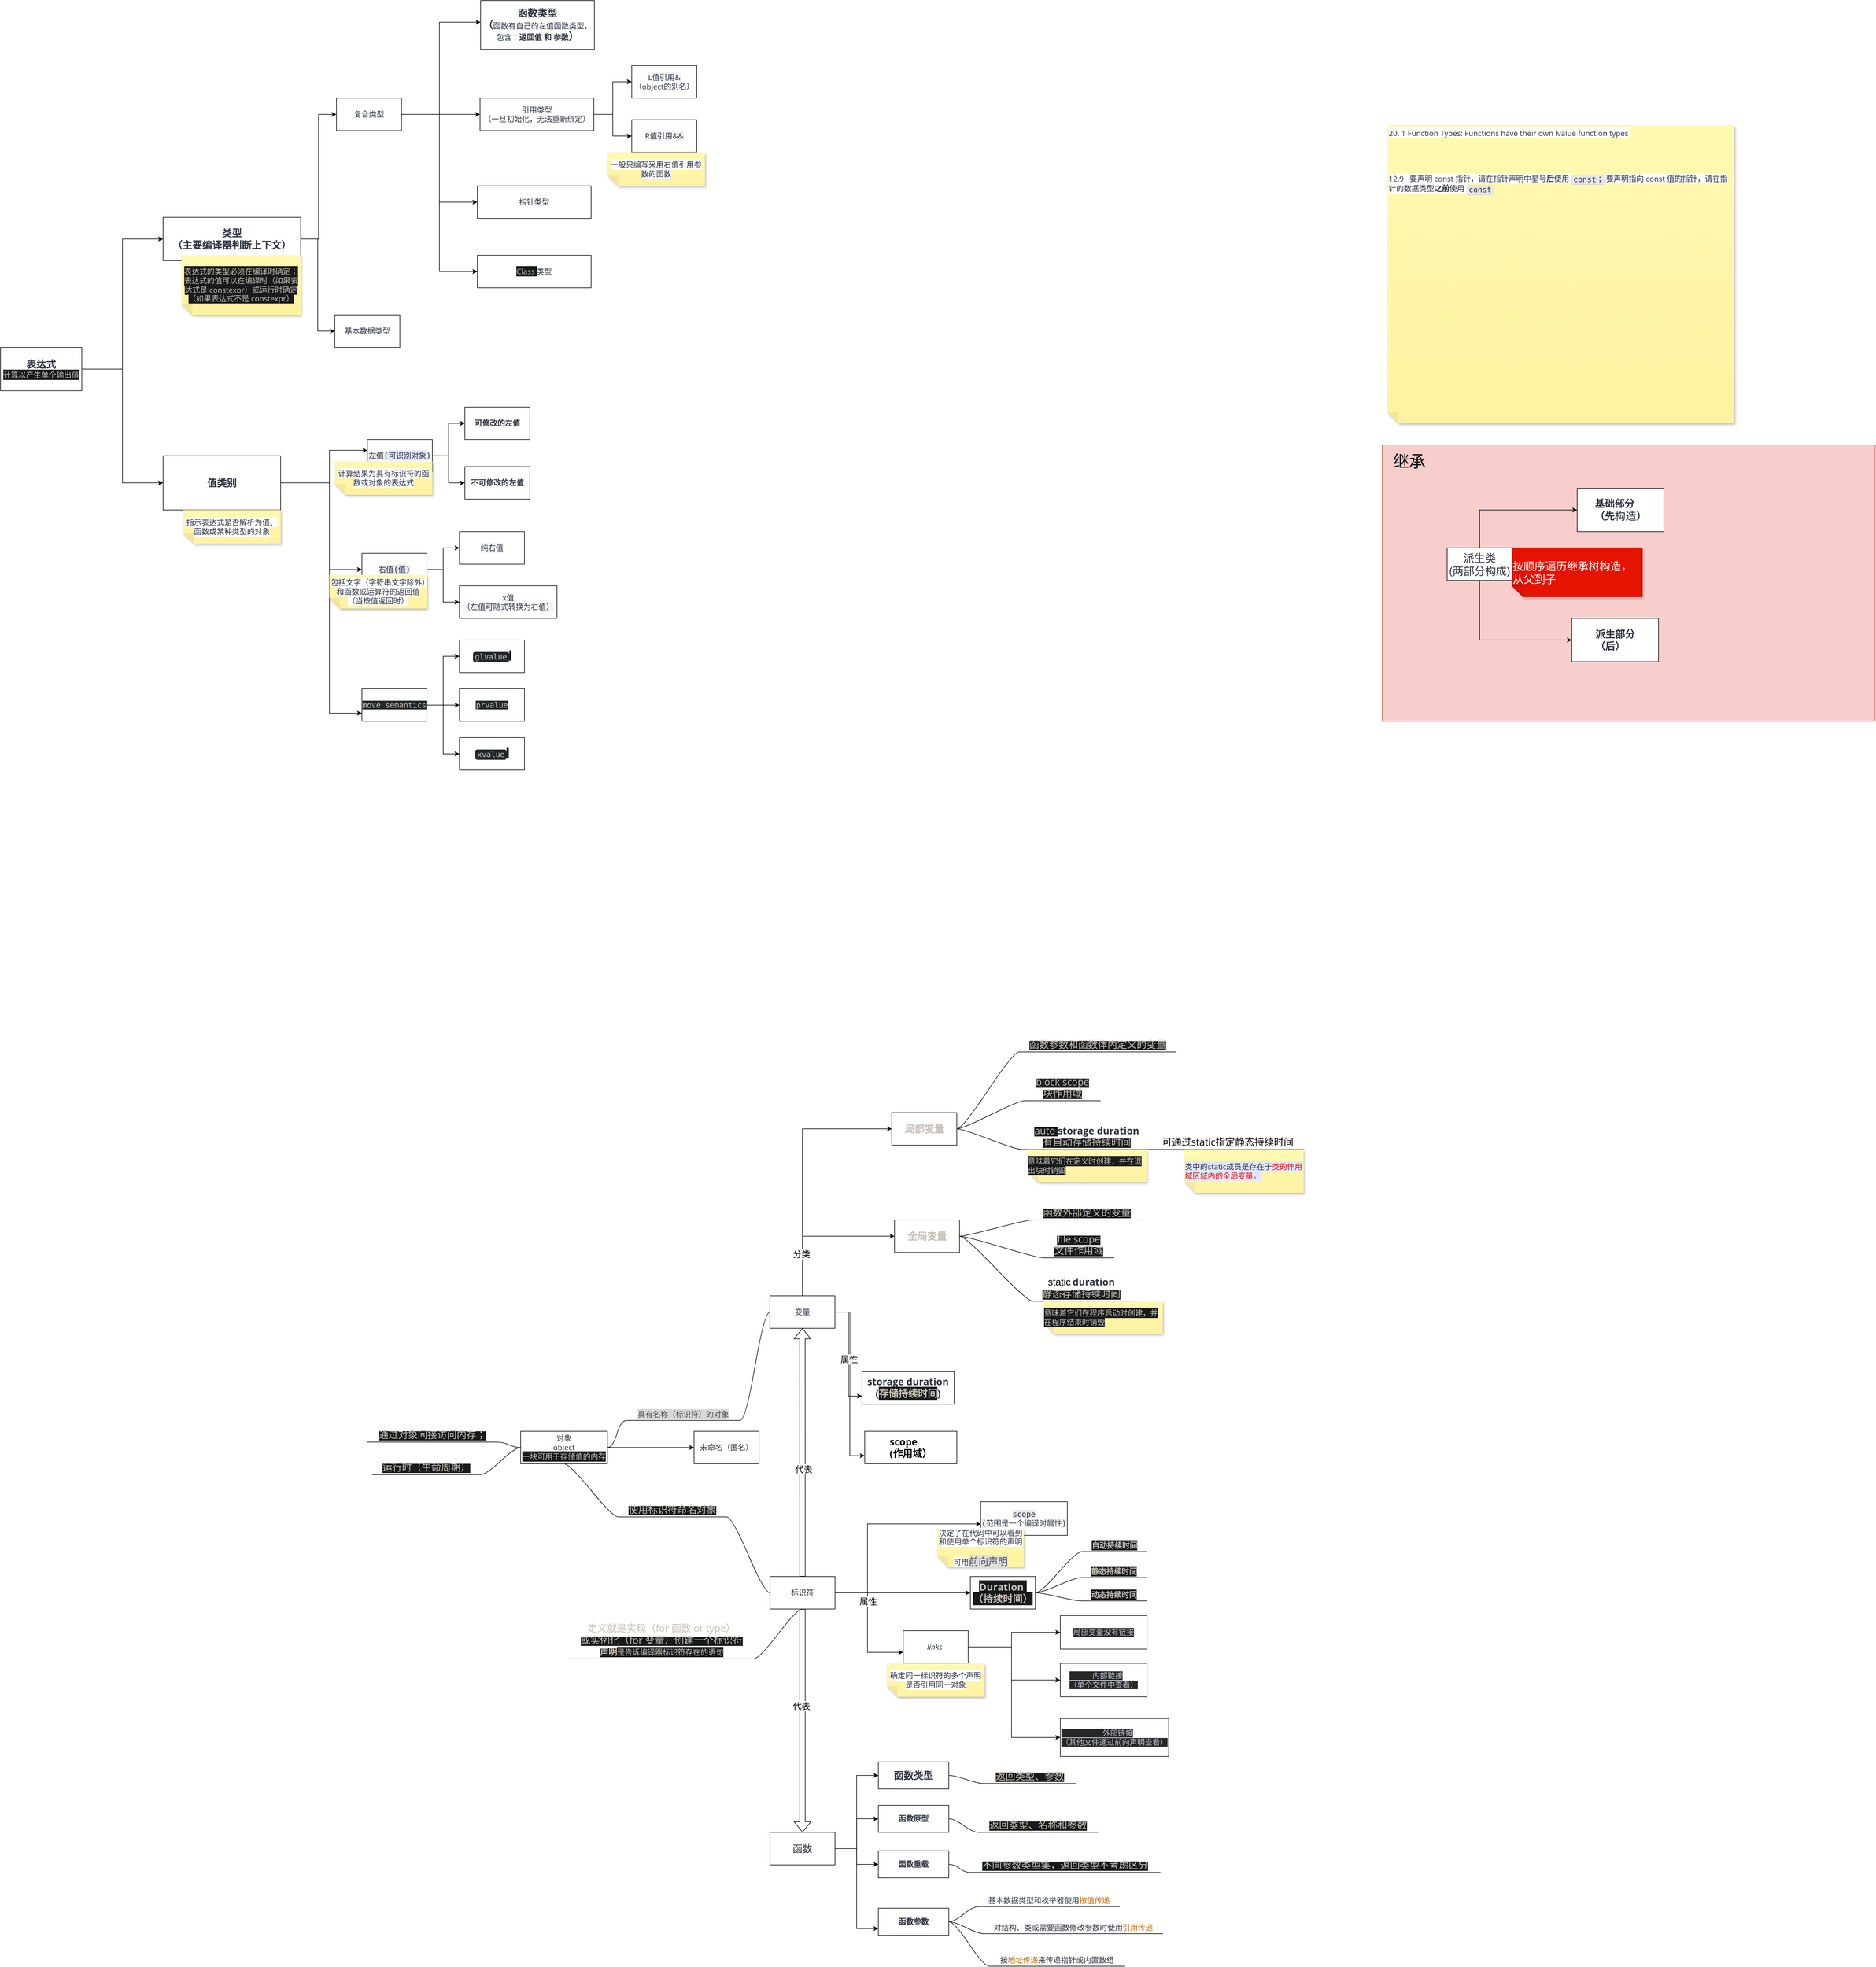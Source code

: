 <mxfile version="26.0.5">
  <diagram name="第 1 页" id="zCJwgfAlIP9obnGPYDEz">
    <mxGraphModel dx="3341" dy="2047" grid="1" gridSize="10" guides="1" tooltips="1" connect="1" arrows="1" fold="1" page="1" pageScale="1" pageWidth="827" pageHeight="1169" math="0" shadow="0">
      <root>
        <mxCell id="0" />
        <mxCell id="1" parent="0" />
        <mxCell id="-jIWmPzofc5P5sN-8sY--10" value="" style="whiteSpace=wrap;html=1;fillColor=#f8cecc;strokeColor=#b85450;" parent="1" vertex="1">
          <mxGeometry x="1250" y="750" width="910" height="510" as="geometry" />
        </mxCell>
        <mxCell id="p9sFb-CSKnd5xUBQKQXD-21" style="edgeStyle=orthogonalEdgeStyle;rounded=0;orthogonalLoop=1;jettySize=auto;html=1;entryX=0;entryY=0.5;entryDx=0;entryDy=0;" parent="1" source="oGX236ngwEXMZTwFb6us-1" target="oGX236ngwEXMZTwFb6us-4" edge="1">
          <mxGeometry relative="1" as="geometry" />
        </mxCell>
        <mxCell id="p9sFb-CSKnd5xUBQKQXD-23" style="edgeStyle=orthogonalEdgeStyle;rounded=0;orthogonalLoop=1;jettySize=auto;html=1;entryX=0;entryY=0.5;entryDx=0;entryDy=0;" parent="1" source="oGX236ngwEXMZTwFb6us-1" target="oGX236ngwEXMZTwFb6us-5" edge="1">
          <mxGeometry relative="1" as="geometry" />
        </mxCell>
        <mxCell id="oGX236ngwEXMZTwFb6us-1" value="&lt;span style=&quot;color: rgb(45, 49, 64); font-family: &amp;quot;Open Sans&amp;quot;; font-size: 18px; font-weight: 700; letter-spacing: 0.25px; text-align: start; background-color: rgb(255, 255, 255);&quot;&gt;表达式&lt;/span&gt;&lt;div&gt;&lt;span style=&quot;color: rgb(198, 193, 185); font-family: &amp;quot;Open Sans&amp;quot;; font-size: 14px; text-align: start; background-color: rgb(24, 26, 27);&quot;&gt;计算以产生单个输出值&lt;/span&gt;&lt;/div&gt;" style="rounded=0;whiteSpace=wrap;html=1;" parent="1" vertex="1">
          <mxGeometry x="-1300" y="570" width="150" height="80" as="geometry" />
        </mxCell>
        <mxCell id="p9sFb-CSKnd5xUBQKQXD-18" style="edgeStyle=orthogonalEdgeStyle;rounded=0;orthogonalLoop=1;jettySize=auto;html=1;entryX=0;entryY=0.5;entryDx=0;entryDy=0;" parent="1" source="oGX236ngwEXMZTwFb6us-4" target="NbkLUTGj8sX2wBvh6n6N-5" edge="1">
          <mxGeometry relative="1" as="geometry" />
        </mxCell>
        <mxCell id="p9sFb-CSKnd5xUBQKQXD-19" style="edgeStyle=orthogonalEdgeStyle;rounded=0;orthogonalLoop=1;jettySize=auto;html=1;entryX=0;entryY=0.5;entryDx=0;entryDy=0;" parent="1" source="oGX236ngwEXMZTwFb6us-4" target="rQ7jleubQa4jrmGbAYu6-6" edge="1">
          <mxGeometry relative="1" as="geometry" />
        </mxCell>
        <mxCell id="oGX236ngwEXMZTwFb6us-4" value="&lt;span style=&quot;color: rgb(45, 49, 64); font-family: &amp;quot;Open Sans&amp;quot;; font-size: 18px; font-weight: 700; letter-spacing: 0.25px; text-align: start; background-color: rgb(255, 255, 255);&quot;&gt;类型&lt;/span&gt;&lt;div&gt;&lt;span style=&quot;color: rgb(45, 49, 64); font-family: &amp;quot;Open Sans&amp;quot;; font-size: 18px; font-weight: 700; letter-spacing: 0.25px; text-align: start; background-color: rgb(255, 255, 255);&quot;&gt;（主要编译器判断上下文）&lt;/span&gt;&lt;/div&gt;" style="rounded=0;whiteSpace=wrap;html=1;" parent="1" vertex="1">
          <mxGeometry x="-1000" y="330" width="254" height="80" as="geometry" />
        </mxCell>
        <mxCell id="oGX236ngwEXMZTwFb6us-7" value="" style="edgeStyle=orthogonalEdgeStyle;rounded=0;orthogonalLoop=1;jettySize=auto;html=1;" parent="1" source="oGX236ngwEXMZTwFb6us-5" target="oGX236ngwEXMZTwFb6us-6" edge="1">
          <mxGeometry relative="1" as="geometry">
            <Array as="points">
              <mxPoint x="-693" y="820" />
              <mxPoint x="-693" y="760" />
            </Array>
          </mxGeometry>
        </mxCell>
        <mxCell id="oGX236ngwEXMZTwFb6us-9" value="" style="edgeStyle=orthogonalEdgeStyle;rounded=0;orthogonalLoop=1;jettySize=auto;html=1;" parent="1" source="oGX236ngwEXMZTwFb6us-5" target="oGX236ngwEXMZTwFb6us-8" edge="1">
          <mxGeometry relative="1" as="geometry">
            <Array as="points">
              <mxPoint x="-693" y="820" />
              <mxPoint x="-693" y="980" />
            </Array>
          </mxGeometry>
        </mxCell>
        <mxCell id="p9sFb-CSKnd5xUBQKQXD-25" style="edgeStyle=orthogonalEdgeStyle;rounded=0;orthogonalLoop=1;jettySize=auto;html=1;entryX=0;entryY=0.75;entryDx=0;entryDy=0;" parent="1" source="oGX236ngwEXMZTwFb6us-5" target="p9sFb-CSKnd5xUBQKQXD-24" edge="1">
          <mxGeometry relative="1" as="geometry">
            <Array as="points">
              <mxPoint x="-693" y="820" />
            </Array>
          </mxGeometry>
        </mxCell>
        <mxCell id="oGX236ngwEXMZTwFb6us-5" value="&lt;span style=&quot;color: rgb(45, 49, 64); font-family: &amp;quot;Open Sans&amp;quot;; font-size: 18px; font-weight: 700; letter-spacing: 0.25px; text-align: start; background-color: rgb(255, 255, 255);&quot;&gt;值类别&lt;/span&gt;" style="rounded=0;whiteSpace=wrap;html=1;" parent="1" vertex="1">
          <mxGeometry x="-1000" y="770" width="217" height="100" as="geometry" />
        </mxCell>
        <mxCell id="oGX236ngwEXMZTwFb6us-11" value="" style="edgeStyle=orthogonalEdgeStyle;rounded=0;orthogonalLoop=1;jettySize=auto;html=1;" parent="1" source="oGX236ngwEXMZTwFb6us-6" target="oGX236ngwEXMZTwFb6us-10" edge="1">
          <mxGeometry relative="1" as="geometry" />
        </mxCell>
        <mxCell id="oGX236ngwEXMZTwFb6us-13" value="" style="edgeStyle=orthogonalEdgeStyle;rounded=0;orthogonalLoop=1;jettySize=auto;html=1;" parent="1" source="oGX236ngwEXMZTwFb6us-6" target="oGX236ngwEXMZTwFb6us-12" edge="1">
          <mxGeometry relative="1" as="geometry" />
        </mxCell>
        <mxCell id="oGX236ngwEXMZTwFb6us-6" value="&lt;span style=&quot;color: rgb(45, 49, 64); font-family: Monaco, Consolas, &amp;quot;Andale Mono&amp;quot;, &amp;quot;DejaVu Sans Mono&amp;quot;, monospace; font-size: 14px; text-align: start; background-color: rgb(230, 230, 230);&quot;&gt;左值(&lt;/span&gt;&lt;span style=&quot;color: rgb(45, 49, 64); font-family: &amp;quot;Open Sans&amp;quot;; font-size: 14px; text-align: start; background-color: rgb(223, 231, 255);&quot;&gt;可识别对象&lt;/span&gt;&lt;span style=&quot;color: rgb(45, 49, 64); font-family: Monaco, Consolas, &amp;quot;Andale Mono&amp;quot;, &amp;quot;DejaVu Sans Mono&amp;quot;, monospace; font-size: 14px; text-align: start; background-color: rgb(230, 230, 230);&quot;&gt;)&lt;/span&gt;" style="rounded=0;whiteSpace=wrap;html=1;" parent="1" vertex="1">
          <mxGeometry x="-623" y="740" width="120" height="60" as="geometry" />
        </mxCell>
        <mxCell id="oGX236ngwEXMZTwFb6us-15" value="" style="edgeStyle=orthogonalEdgeStyle;rounded=0;orthogonalLoop=1;jettySize=auto;html=1;" parent="1" source="oGX236ngwEXMZTwFb6us-8" target="oGX236ngwEXMZTwFb6us-14" edge="1">
          <mxGeometry relative="1" as="geometry" />
        </mxCell>
        <mxCell id="oGX236ngwEXMZTwFb6us-17" value="" style="edgeStyle=orthogonalEdgeStyle;rounded=0;orthogonalLoop=1;jettySize=auto;html=1;" parent="1" source="oGX236ngwEXMZTwFb6us-8" target="oGX236ngwEXMZTwFb6us-16" edge="1">
          <mxGeometry relative="1" as="geometry" />
        </mxCell>
        <mxCell id="oGX236ngwEXMZTwFb6us-8" value="&lt;span style=&quot;color: rgb(45, 49, 64); font-family: Monaco, Consolas, &amp;quot;Andale Mono&amp;quot;, &amp;quot;DejaVu Sans Mono&amp;quot;, monospace; font-size: 14px; text-align: start; background-color: rgb(230, 230, 230);&quot;&gt;右值(&lt;/span&gt;&lt;span style=&quot;color: rgb(45, 49, 64); font-family: &amp;quot;Open Sans&amp;quot;; font-size: 14px; text-align: start; background-color: rgb(223, 231, 255);&quot;&gt;值&lt;/span&gt;&lt;span style=&quot;color: rgb(45, 49, 64); font-family: Monaco, Consolas, &amp;quot;Andale Mono&amp;quot;, &amp;quot;DejaVu Sans Mono&amp;quot;, monospace; font-size: 14px; text-align: start; background-color: rgb(230, 230, 230);&quot;&gt;)&lt;/span&gt;" style="rounded=0;whiteSpace=wrap;html=1;" parent="1" vertex="1">
          <mxGeometry x="-633" y="950" width="120" height="60" as="geometry" />
        </mxCell>
        <mxCell id="oGX236ngwEXMZTwFb6us-10" value="&lt;strong style=&quot;box-sizing: inherit; margin: 0px; padding: 0px; border: 0px; font-variant-numeric: inherit; font-variant-east-asian: inherit; font-variant-alternates: inherit; font-variant-position: inherit; font-stretch: inherit; font-size: 14px; line-height: inherit; font-family: &amp;quot;Open Sans&amp;quot;; font-optical-sizing: inherit; font-size-adjust: inherit; font-kerning: inherit; font-feature-settings: inherit; font-variation-settings: inherit; color: rgb(45, 49, 64); text-align: start; background-color: rgb(255, 255, 255);&quot; data-immersive-translate-walked=&quot;97a51d90-85dc-41e9-87ce-aa57213af31a&quot;&gt;可修改的左值&lt;/strong&gt;" style="rounded=0;whiteSpace=wrap;html=1;" parent="1" vertex="1">
          <mxGeometry x="-443" y="680" width="120" height="60" as="geometry" />
        </mxCell>
        <mxCell id="oGX236ngwEXMZTwFb6us-12" value="&lt;strong style=&quot;box-sizing: inherit; margin: 0px; padding: 0px; border: 0px; font-variant-numeric: inherit; font-variant-east-asian: inherit; font-variant-alternates: inherit; font-variant-position: inherit; font-stretch: inherit; font-size: 14px; line-height: inherit; font-family: &amp;quot;Open Sans&amp;quot;; font-optical-sizing: inherit; font-size-adjust: inherit; font-kerning: inherit; font-feature-settings: inherit; font-variation-settings: inherit; color: rgb(45, 49, 64); text-align: start; background-color: rgb(255, 255, 255);&quot; data-immersive-translate-walked=&quot;97a51d90-85dc-41e9-87ce-aa57213af31a&quot;&gt;不可修改的左值&lt;/strong&gt;" style="rounded=0;whiteSpace=wrap;html=1;" parent="1" vertex="1">
          <mxGeometry x="-443" y="790" width="120" height="60" as="geometry" />
        </mxCell>
        <mxCell id="oGX236ngwEXMZTwFb6us-14" value="&lt;span style=&quot;color: rgb(45, 49, 64); font-family: &amp;quot;Open Sans&amp;quot;; font-size: 14px; text-align: start; background-color: rgb(244, 244, 244);&quot;&gt;纯右值&lt;/span&gt;" style="rounded=0;whiteSpace=wrap;html=1;" parent="1" vertex="1">
          <mxGeometry x="-453" y="910" width="120" height="60" as="geometry" />
        </mxCell>
        <mxCell id="oGX236ngwEXMZTwFb6us-16" value="&lt;span style=&quot;color: rgb(45, 49, 64); font-family: &amp;quot;Open Sans&amp;quot;; font-size: 14px; text-align: start; background-color: rgb(244, 244, 244);&quot;&gt;x值&lt;/span&gt;&lt;div&gt;&lt;span style=&quot;color: rgb(45, 49, 64); font-family: &amp;quot;Open Sans&amp;quot;; font-size: 14px; text-align: start; background-color: rgb(244, 244, 244);&quot;&gt;（左值可&lt;/span&gt;&lt;span style=&quot;background-color: rgb(255, 255, 255); color: rgb(45, 49, 64); font-family: &amp;quot;Open Sans&amp;quot;; font-size: 14px; text-align: start;&quot;&gt;隐式转换为右值&lt;/span&gt;&lt;span style=&quot;background-color: rgb(244, 244, 244); color: rgb(45, 49, 64); font-family: &amp;quot;Open Sans&amp;quot;; font-size: 14px; text-align: start;&quot;&gt;）&lt;/span&gt;&lt;/div&gt;" style="rounded=0;whiteSpace=wrap;html=1;" parent="1" vertex="1">
          <mxGeometry x="-453" y="1010" width="180" height="60" as="geometry" />
        </mxCell>
        <mxCell id="rQ7jleubQa4jrmGbAYu6-3" value="&lt;font face=&quot;Open Sans&quot; color=&quot;#2d3140&quot;&gt;&lt;span style=&quot;font-size: 14px; background-color: rgb(255, 255, 255);&quot;&gt;20. 1 Function Types: Functions have their own lvalue function types&amp;nbsp;&lt;br&gt;&lt;br&gt;&lt;br&gt;&lt;br&gt;&lt;br&gt;12.9&amp;nbsp; &amp;nbsp;&lt;/span&gt;&lt;/font&gt;&lt;span style=&quot;color: rgb(45, 49, 64); font-family: &amp;quot;Open Sans&amp;quot;; font-size: 14px; background-color: rgb(255, 255, 255);&quot;&gt;要声明 const 指针，请在指针声明中星号&lt;b&gt;后&lt;/b&gt;使用&amp;nbsp;&lt;/span&gt;&lt;code style=&quot;box-sizing: inherit; margin: 0px; padding: 1px 4px; border: 0px; font-variant-numeric: inherit; font-variant-east-asian: inherit; font-variant-alternates: inherit; font-variant-position: inherit; font-stretch: inherit; font-size: 14px; line-height: inherit; font-family: Monaco, Consolas, &amp;quot;Andale Mono&amp;quot;, &amp;quot;DejaVu Sans Mono&amp;quot;, monospace; font-optical-sizing: inherit; font-size-adjust: inherit; font-kerning: inherit; font-feature-settings: inherit; font-variation-settings: inherit; overflow: auto; vertical-align: middle; background-color: rgb(230, 230, 230); border-radius: 4px; box-shadow: rgb(212, 212, 212) 0px 1px; color: rgb(45, 49, 64);&quot; data-immersive-translate-walked=&quot;1f2cb60a-0e9e-448f-9b1c-8a35acca966f&quot;&gt;const；&lt;/code&gt;&lt;span style=&quot;color: rgb(45, 49, 64); font-family: &amp;quot;Open Sans&amp;quot;; font-size: 14px; background-color: rgb(255, 255, 255);&quot;&gt;要声明指向 const 值的指针，请在指针的数据类型&lt;b&gt;之前&lt;/b&gt;使用&amp;nbsp;&lt;/span&gt;&lt;code style=&quot;box-sizing: inherit; margin: 0px; padding: 1px 4px; border: 0px; font-variant-numeric: inherit; font-variant-east-asian: inherit; font-variant-alternates: inherit; font-variant-position: inherit; font-stretch: inherit; font-size: 14px; line-height: inherit; font-family: Monaco, Consolas, &amp;quot;Andale Mono&amp;quot;, &amp;quot;DejaVu Sans Mono&amp;quot;, monospace; font-optical-sizing: inherit; font-size-adjust: inherit; font-kerning: inherit; font-feature-settings: inherit; font-variation-settings: inherit; overflow: auto; vertical-align: middle; background-color: rgb(230, 230, 230); border-radius: 4px; box-shadow: rgb(212, 212, 212) 0px 1px; color: rgb(45, 49, 64);&quot; data-immersive-translate-walked=&quot;1f2cb60a-0e9e-448f-9b1c-8a35acca966f&quot;&gt;const&lt;/code&gt;" style="shape=note;whiteSpace=wrap;html=1;backgroundOutline=1;fontColor=#000000;darkOpacity=0.05;fillColor=#FFF9B2;strokeColor=none;fillStyle=solid;direction=west;gradientDirection=north;gradientColor=#FFF2A1;shadow=1;size=20;pointerEvents=1;align=left;horizontal=1;verticalAlign=top;" parent="1" vertex="1">
          <mxGeometry x="1260" y="160" width="640" height="550" as="geometry" />
        </mxCell>
        <mxCell id="rQ7jleubQa4jrmGbAYu6-4" style="edgeStyle=orthogonalEdgeStyle;rounded=0;orthogonalLoop=1;jettySize=auto;html=1;" parent="1" source="rQ7jleubQa4jrmGbAYu6-6" target="rQ7jleubQa4jrmGbAYu6-7" edge="1">
          <mxGeometry relative="1" as="geometry">
            <mxPoint x="-320" y="-60" as="targetPoint" />
            <Array as="points">
              <mxPoint x="-490" y="140" />
              <mxPoint x="-490" y="-30" />
            </Array>
          </mxGeometry>
        </mxCell>
        <mxCell id="NbkLUTGj8sX2wBvh6n6N-18" style="edgeStyle=orthogonalEdgeStyle;rounded=0;orthogonalLoop=1;jettySize=auto;html=1;" parent="1" source="rQ7jleubQa4jrmGbAYu6-6" target="rQ7jleubQa4jrmGbAYu6-10" edge="1">
          <mxGeometry relative="1" as="geometry" />
        </mxCell>
        <mxCell id="NbkLUTGj8sX2wBvh6n6N-20" style="edgeStyle=orthogonalEdgeStyle;rounded=0;orthogonalLoop=1;jettySize=auto;html=1;entryX=0;entryY=0.5;entryDx=0;entryDy=0;" parent="1" source="rQ7jleubQa4jrmGbAYu6-6" target="NbkLUTGj8sX2wBvh6n6N-19" edge="1">
          <mxGeometry relative="1" as="geometry" />
        </mxCell>
        <mxCell id="p9sFb-CSKnd5xUBQKQXD-15" style="edgeStyle=orthogonalEdgeStyle;rounded=0;orthogonalLoop=1;jettySize=auto;html=1;entryX=0;entryY=0.5;entryDx=0;entryDy=0;" parent="1" source="rQ7jleubQa4jrmGbAYu6-6" target="p9sFb-CSKnd5xUBQKQXD-14" edge="1">
          <mxGeometry relative="1" as="geometry" />
        </mxCell>
        <mxCell id="rQ7jleubQa4jrmGbAYu6-6" value="&lt;span style=&quot;color: rgb(45, 49, 64); font-family: &amp;quot;Open Sans&amp;quot;; font-size: 14px; text-align: start; background-color: rgb(255, 255, 255);&quot;&gt;复合类型&lt;/span&gt;" style="rounded=0;whiteSpace=wrap;html=1;" parent="1" vertex="1">
          <mxGeometry x="-680" y="110" width="120" height="60" as="geometry" />
        </mxCell>
        <mxCell id="rQ7jleubQa4jrmGbAYu6-7" value="&lt;span style=&quot;color: rgb(45, 49, 64); font-family: &amp;quot;Open Sans&amp;quot;; font-size: 18px; font-weight: 700; letter-spacing: 0.25px; text-align: start; background-color: rgb(255, 255, 255);&quot;&gt;函数类型&lt;/span&gt;&lt;div&gt;&lt;span style=&quot;color: rgb(45, 49, 64); font-family: &amp;quot;Open Sans&amp;quot;; font-size: 18px; font-weight: 700; letter-spacing: 0.25px; text-align: start; background-color: rgb(255, 255, 255);&quot;&gt;（&lt;/span&gt;&lt;span style=&quot;background-color: rgb(255, 255, 255); color: rgb(45, 49, 64); font-family: &amp;quot;Open Sans&amp;quot;; font-size: 14px; text-align: start;&quot;&gt;函数有自己的左值函数类型，包含：&lt;b&gt;返回值 和 参数&lt;/b&gt;&lt;/span&gt;&lt;span style=&quot;background-color: rgb(255, 255, 255); color: rgb(45, 49, 64); font-family: &amp;quot;Open Sans&amp;quot;; font-size: 18px; font-weight: 700; letter-spacing: 0.25px; text-align: start;&quot;&gt;）&lt;/span&gt;&lt;/div&gt;" style="rounded=0;whiteSpace=wrap;html=1;" parent="1" vertex="1">
          <mxGeometry x="-414" y="-70" width="210" height="90" as="geometry" />
        </mxCell>
        <mxCell id="rQ7jleubQa4jrmGbAYu6-27" style="edgeStyle=orthogonalEdgeStyle;rounded=0;orthogonalLoop=1;jettySize=auto;html=1;" parent="1" source="rQ7jleubQa4jrmGbAYu6-10" target="rQ7jleubQa4jrmGbAYu6-24" edge="1">
          <mxGeometry relative="1" as="geometry" />
        </mxCell>
        <mxCell id="rQ7jleubQa4jrmGbAYu6-28" style="edgeStyle=orthogonalEdgeStyle;rounded=0;orthogonalLoop=1;jettySize=auto;html=1;" parent="1" source="rQ7jleubQa4jrmGbAYu6-10" target="rQ7jleubQa4jrmGbAYu6-26" edge="1">
          <mxGeometry relative="1" as="geometry" />
        </mxCell>
        <mxCell id="rQ7jleubQa4jrmGbAYu6-10" value="&lt;span style=&quot;color: rgb(45, 49, 64); font-family: &amp;quot;Open Sans&amp;quot;; font-size: 14px; text-align: left; background-color: rgb(255, 255, 255);&quot;&gt;引用类型&lt;/span&gt;&lt;div&gt;&lt;span style=&quot;color: rgb(45, 49, 64); font-family: &amp;quot;Open Sans&amp;quot;; font-size: 14px; text-align: left; background-color: rgb(255, 255, 255);&quot;&gt;（一旦初始化，无法重新绑定）&lt;/span&gt;&lt;/div&gt;" style="rounded=0;whiteSpace=wrap;html=1;" parent="1" vertex="1">
          <mxGeometry x="-415" y="110" width="210" height="60" as="geometry" />
        </mxCell>
        <mxCell id="rQ7jleubQa4jrmGbAYu6-24" value="&lt;span style=&quot;color: rgb(45, 49, 64); font-family: &amp;quot;Open Sans&amp;quot;; font-size: 14px; text-align: start; background-color: rgb(244, 244, 244);&quot;&gt;L值引用&amp;amp;&lt;/span&gt;&lt;div&gt;&lt;span style=&quot;color: rgb(45, 49, 64); font-family: &amp;quot;Open Sans&amp;quot;; font-size: 14px; text-align: start; background-color: rgb(244, 244, 244);&quot;&gt;&lt;span style=&quot;background-color: rgb(255, 255, 255);&quot;&gt;（object的别名）&lt;/span&gt;&lt;/span&gt;&lt;/div&gt;" style="rounded=0;whiteSpace=wrap;html=1;" parent="1" vertex="1">
          <mxGeometry x="-135" y="50" width="120" height="60" as="geometry" />
        </mxCell>
        <mxCell id="rQ7jleubQa4jrmGbAYu6-26" value="&lt;span style=&quot;color: rgb(45, 49, 64); font-family: &amp;quot;Open Sans&amp;quot;; font-size: 14px; text-align: start; background-color: rgb(244, 244, 244);&quot;&gt;R值引用&amp;amp;&amp;amp;&lt;/span&gt;" style="rounded=0;whiteSpace=wrap;html=1;" parent="1" vertex="1">
          <mxGeometry x="-135" y="150" width="120" height="60" as="geometry" />
        </mxCell>
        <mxCell id="Pvb7XkKKDdEXnkuy6YKq-40" style="edgeStyle=orthogonalEdgeStyle;rounded=0;orthogonalLoop=1;jettySize=auto;html=1;entryX=0;entryY=0.75;entryDx=0;entryDy=0;" parent="1" source="fvUucBqJdOx6glTmMbDe-3" target="fvUucBqJdOx6glTmMbDe-4" edge="1">
          <mxGeometry relative="1" as="geometry" />
        </mxCell>
        <mxCell id="Pvb7XkKKDdEXnkuy6YKq-41" style="edgeStyle=orthogonalEdgeStyle;rounded=0;orthogonalLoop=1;jettySize=auto;html=1;entryX=0;entryY=0.75;entryDx=0;entryDy=0;" parent="1" source="fvUucBqJdOx6glTmMbDe-3" target="Pvb7XkKKDdEXnkuy6YKq-8" edge="1">
          <mxGeometry relative="1" as="geometry" />
        </mxCell>
        <mxCell id="Pvb7XkKKDdEXnkuy6YKq-42" value="&lt;font style=&quot;font-size: 16px;&quot;&gt;属性&lt;/font&gt;" style="edgeLabel;html=1;align=center;verticalAlign=middle;resizable=0;points=[];" parent="Pvb7XkKKDdEXnkuy6YKq-41" vertex="1" connectable="0">
          <mxGeometry x="-0.285" y="-2" relative="1" as="geometry">
            <mxPoint as="offset" />
          </mxGeometry>
        </mxCell>
        <mxCell id="5yQ3ogZ6_WC2ORXl4SrJ-5" style="edgeStyle=orthogonalEdgeStyle;rounded=0;orthogonalLoop=1;jettySize=auto;html=1;entryX=0;entryY=0.5;entryDx=0;entryDy=0;" edge="1" parent="1" source="fvUucBqJdOx6glTmMbDe-3" target="Pvb7XkKKDdEXnkuy6YKq-17">
          <mxGeometry relative="1" as="geometry">
            <Array as="points">
              <mxPoint x="180" y="2210" />
            </Array>
          </mxGeometry>
        </mxCell>
        <mxCell id="5yQ3ogZ6_WC2ORXl4SrJ-6" style="edgeStyle=orthogonalEdgeStyle;rounded=0;orthogonalLoop=1;jettySize=auto;html=1;entryX=0;entryY=0.5;entryDx=0;entryDy=0;" edge="1" parent="1" source="fvUucBqJdOx6glTmMbDe-3" target="Pvb7XkKKDdEXnkuy6YKq-5">
          <mxGeometry relative="1" as="geometry">
            <Array as="points">
              <mxPoint x="180" y="2012" />
            </Array>
          </mxGeometry>
        </mxCell>
        <mxCell id="5yQ3ogZ6_WC2ORXl4SrJ-7" value="&lt;font style=&quot;font-size: 16px;&quot;&gt;分类&lt;/font&gt;" style="edgeLabel;html=1;align=center;verticalAlign=middle;resizable=0;points=[];" vertex="1" connectable="0" parent="5yQ3ogZ6_WC2ORXl4SrJ-6">
          <mxGeometry x="-0.677" y="2" relative="1" as="geometry">
            <mxPoint y="-1" as="offset" />
          </mxGeometry>
        </mxCell>
        <mxCell id="fvUucBqJdOx6glTmMbDe-3" value="&lt;span style=&quot;color: rgb(45, 49, 64); font-family: &amp;quot;Open Sans&amp;quot;; font-size: 14px; text-align: start; background-color: rgb(255, 255, 255);&quot;&gt;变量&lt;/span&gt;" style="rounded=0;whiteSpace=wrap;html=1;" parent="1" vertex="1">
          <mxGeometry x="120" y="2320" width="120" height="60" as="geometry" />
        </mxCell>
        <mxCell id="fvUucBqJdOx6glTmMbDe-4" value="&lt;strong style=&quot;box-sizing: inherit; margin: 0px; padding: 0px; border: 0px; font-variant-numeric: inherit; font-variant-east-asian: inherit; font-variant-alternates: inherit; font-variant-position: inherit; font-variant-emoji: inherit; font-stretch: inherit; line-height: inherit; font-family: &amp;quot;Open Sans&amp;quot;; font-optical-sizing: inherit; font-size-adjust: inherit; font-kerning: inherit; font-feature-settings: inherit; font-variation-settings: inherit; color: rgb(45, 49, 64); text-align: start; background-color: rgb(255, 255, 255);&quot; data-immersive-translate-walked=&quot;6afb6334-6282-4ce6-894a-930fbfaf0ec0&quot;&gt;&lt;font style=&quot;font-size: 18px;&quot;&gt;storage duration&lt;/font&gt;&lt;/strong&gt;&lt;div&gt;&lt;font style=&quot;font-size: 18px;&quot;&gt;&lt;strong style=&quot;box-sizing: inherit; margin: 0px; padding: 0px; border: 0px; font-variant-numeric: inherit; font-variant-east-asian: inherit; font-variant-alternates: inherit; font-variant-position: inherit; font-variant-emoji: inherit; font-stretch: inherit; line-height: inherit; font-family: &amp;quot;Open Sans&amp;quot;; font-optical-sizing: inherit; font-size-adjust: inherit; font-kerning: inherit; font-feature-settings: inherit; font-variation-settings: inherit; color: rgb(45, 49, 64); text-align: start; background-color: rgb(255, 255, 255);&quot; data-immersive-translate-walked=&quot;6afb6334-6282-4ce6-894a-930fbfaf0ec0&quot;&gt;(&lt;/strong&gt;&lt;strong style=&quot;box-sizing: inherit; margin: 0px; padding: 0px; border: 0px; font-variant-numeric: inherit; font-variant-east-asian: inherit; font-variant-alternates: inherit; font-variant-position: inherit; font-variant-emoji: inherit; font-stretch: inherit; line-height: inherit; font-family: &amp;quot;Open Sans&amp;quot;; font-optical-sizing: inherit; font-size-adjust: inherit; font-kerning: inherit; font-feature-settings: inherit; font-variation-settings: inherit; color: rgb(198, 193, 185); text-align: start; background-color: rgb(24, 26, 27);&quot; data-immersive-translate-walked=&quot;994211db-ee90-4fe0-bb27-eab9e00ce637&quot;&gt;存储持续时间&lt;/strong&gt;&lt;strong style=&quot;box-sizing: inherit; margin: 0px; padding: 0px; border: 0px; font-variant-numeric: inherit; font-variant-east-asian: inherit; font-variant-alternates: inherit; font-variant-position: inherit; font-variant-emoji: inherit; font-stretch: inherit; line-height: inherit; font-family: &amp;quot;Open Sans&amp;quot;; font-optical-sizing: inherit; font-size-adjust: inherit; font-kerning: inherit; font-feature-settings: inherit; font-variation-settings: inherit; color: rgb(45, 49, 64); text-align: start; background-color: rgb(255, 255, 255);&quot; data-immersive-translate-walked=&quot;6afb6334-6282-4ce6-894a-930fbfaf0ec0&quot;&gt;)&lt;/strong&gt;&lt;/font&gt;&lt;/div&gt;" style="rounded=0;whiteSpace=wrap;html=1;" parent="1" vertex="1">
          <mxGeometry x="290" y="2460" width="170" height="60" as="geometry" />
        </mxCell>
        <mxCell id="fvUucBqJdOx6glTmMbDe-5" style="edgeStyle=orthogonalEdgeStyle;rounded=0;orthogonalLoop=1;jettySize=auto;html=1;" parent="1" source="fvUucBqJdOx6glTmMbDe-7" target="fvUucBqJdOx6glTmMbDe-8" edge="1">
          <mxGeometry relative="1" as="geometry">
            <Array as="points">
              <mxPoint x="300.14" y="2868" />
              <mxPoint x="300.14" y="2741" />
            </Array>
          </mxGeometry>
        </mxCell>
        <mxCell id="fvUucBqJdOx6glTmMbDe-6" style="edgeStyle=orthogonalEdgeStyle;rounded=0;orthogonalLoop=1;jettySize=auto;html=1;" parent="1" source="fvUucBqJdOx6glTmMbDe-7" target="fvUucBqJdOx6glTmMbDe-9" edge="1">
          <mxGeometry relative="1" as="geometry">
            <Array as="points">
              <mxPoint x="300.14" y="2868" />
              <mxPoint x="300.14" y="2978" />
            </Array>
          </mxGeometry>
        </mxCell>
        <mxCell id="NbkLUTGj8sX2wBvh6n6N-4" value="&lt;font style=&quot;font-size: 16px;&quot;&gt;属性&lt;/font&gt;" style="edgeLabel;html=1;align=center;verticalAlign=middle;resizable=0;points=[];" parent="fvUucBqJdOx6glTmMbDe-6" vertex="1" connectable="0">
          <mxGeometry x="-0.359" y="1" relative="1" as="geometry">
            <mxPoint as="offset" />
          </mxGeometry>
        </mxCell>
        <mxCell id="5yQ3ogZ6_WC2ORXl4SrJ-9" style="edgeStyle=orthogonalEdgeStyle;rounded=0;orthogonalLoop=1;jettySize=auto;html=1;" edge="1" parent="1" source="fvUucBqJdOx6glTmMbDe-7" target="5yQ3ogZ6_WC2ORXl4SrJ-8">
          <mxGeometry relative="1" as="geometry" />
        </mxCell>
        <mxCell id="fvUucBqJdOx6glTmMbDe-7" value="&lt;span style=&quot;color: rgb(45, 49, 64); font-family: &amp;quot;Open Sans&amp;quot;; font-size: 14px; text-align: left; background-color: rgb(255, 255, 255);&quot;&gt;标识符&lt;br&gt;&lt;/span&gt;" style="rounded=0;whiteSpace=wrap;html=1;" parent="1" vertex="1">
          <mxGeometry x="120.14" y="2838" width="120" height="60" as="geometry" />
        </mxCell>
        <mxCell id="fvUucBqJdOx6glTmMbDe-8" value="&lt;span style=&quot;color: rgb(45, 49, 64); font-family: Monaco, Consolas, &amp;quot;Andale Mono&amp;quot;, &amp;quot;DejaVu Sans Mono&amp;quot;, monospace; font-size: 14px; text-align: start; background-color: rgb(230, 230, 230);&quot;&gt;scope&lt;br&gt;(&lt;/span&gt;&lt;span style=&quot;color: rgb(45, 49, 64); font-family: &amp;quot;Open Sans&amp;quot;; font-size: 14px; text-align: start; background-color: rgb(255, 255, 255);&quot;&gt;范围是一个编译时属性&lt;/span&gt;&lt;span style=&quot;color: rgb(45, 49, 64); font-family: Monaco, Consolas, &amp;quot;Andale Mono&amp;quot;, &amp;quot;DejaVu Sans Mono&amp;quot;, monospace; font-size: 14px; text-align: start; background-color: rgb(230, 230, 230);&quot;&gt;)&lt;/span&gt;" style="rounded=0;whiteSpace=wrap;html=1;" parent="1" vertex="1">
          <mxGeometry x="509" y="2700" width="160" height="62" as="geometry" />
        </mxCell>
        <mxCell id="Pvb7XkKKDdEXnkuy6YKq-32" style="edgeStyle=orthogonalEdgeStyle;rounded=0;orthogonalLoop=1;jettySize=auto;html=1;" parent="1" source="fvUucBqJdOx6glTmMbDe-9" target="Pvb7XkKKDdEXnkuy6YKq-29" edge="1">
          <mxGeometry relative="1" as="geometry">
            <Array as="points">
              <mxPoint x="566" y="2968" />
              <mxPoint x="566" y="2941" />
            </Array>
          </mxGeometry>
        </mxCell>
        <mxCell id="Pvb7XkKKDdEXnkuy6YKq-33" style="edgeStyle=orthogonalEdgeStyle;rounded=0;orthogonalLoop=1;jettySize=auto;html=1;" parent="1" source="fvUucBqJdOx6glTmMbDe-9" target="Pvb7XkKKDdEXnkuy6YKq-30" edge="1">
          <mxGeometry relative="1" as="geometry">
            <Array as="points">
              <mxPoint x="566" y="2968" />
              <mxPoint x="566" y="3029" />
            </Array>
          </mxGeometry>
        </mxCell>
        <mxCell id="Pvb7XkKKDdEXnkuy6YKq-34" style="edgeStyle=orthogonalEdgeStyle;rounded=0;orthogonalLoop=1;jettySize=auto;html=1;entryX=0;entryY=0.5;entryDx=0;entryDy=0;" parent="1" source="fvUucBqJdOx6glTmMbDe-9" target="Pvb7XkKKDdEXnkuy6YKq-31" edge="1">
          <mxGeometry relative="1" as="geometry">
            <Array as="points">
              <mxPoint x="566" y="2968" />
              <mxPoint x="566" y="3135" />
            </Array>
          </mxGeometry>
        </mxCell>
        <mxCell id="fvUucBqJdOx6glTmMbDe-9" value="&lt;em style=&quot;box-sizing: inherit; margin: 0px; padding: 0px; border: 0px; font-variant-numeric: inherit; font-variant-east-asian: inherit; font-variant-alternates: inherit; font-variant-position: inherit; font-variant-emoji: inherit; font-stretch: inherit; font-size: 14px; line-height: inherit; font-family: &amp;quot;Open Sans&amp;quot;; font-optical-sizing: inherit; font-size-adjust: inherit; font-kerning: inherit; font-feature-settings: inherit; font-variation-settings: inherit; color: rgb(45, 49, 64); text-align: start; background-color: rgb(255, 255, 255);&quot; data-immersive-translate-walked=&quot;6afb6334-6282-4ce6-894a-930fbfaf0ec0&quot;&gt;links&amp;nbsp;&lt;/em&gt;" style="rounded=0;whiteSpace=wrap;html=1;" parent="1" vertex="1">
          <mxGeometry x="366" y="2938" width="120" height="60" as="geometry" />
        </mxCell>
        <mxCell id="fvUucBqJdOx6glTmMbDe-10" value="&lt;span style=&quot;color: rgb(45, 49, 64); font-family: &amp;quot;Open Sans&amp;quot;; font-size: 14px; text-align: start; background-color: rgb(255, 255, 255);&quot;&gt;决定了在代码中可以看到和使用单个标识符的声明&lt;/span&gt;&lt;div&gt;&lt;span style=&quot;color: rgb(45, 49, 64); font-family: &amp;quot;Open Sans&amp;quot;; font-size: 14px; text-align: start; background-color: rgb(255, 255, 255);&quot;&gt;&lt;br&gt;&lt;/span&gt;&lt;/div&gt;&lt;div&gt;&lt;span style=&quot;color: rgb(45, 49, 64); font-family: &amp;quot;Open Sans&amp;quot;; font-size: 14px; text-align: start; background-color: rgb(255, 255, 255);&quot;&gt;可用&lt;/span&gt;&lt;span style=&quot;background-color: rgb(222, 222, 222); color: rgb(67, 70, 81); font-family: &amp;quot;Open Sans&amp;quot;; font-size: 18px; text-align: left;&quot;&gt;前向声明&lt;/span&gt;&lt;/div&gt;" style="shape=note;whiteSpace=wrap;html=1;backgroundOutline=1;fontColor=#000000;darkOpacity=0.05;fillColor=#FFF9B2;strokeColor=none;fillStyle=solid;direction=west;gradientDirection=north;gradientColor=#FFF2A1;shadow=1;size=20;pointerEvents=1;" parent="1" vertex="1">
          <mxGeometry x="429" y="2750" width="160" height="70" as="geometry" />
        </mxCell>
        <mxCell id="fvUucBqJdOx6glTmMbDe-11" value="&lt;span style=&quot;color: rgb(45, 49, 64); font-family: &amp;quot;Open Sans&amp;quot;; font-size: 14px; text-align: start; background-color: rgb(255, 255, 255);&quot;&gt;确定同一标识符的多个声明是否引用同一对象&lt;/span&gt;" style="shape=note;whiteSpace=wrap;html=1;backgroundOutline=1;fontColor=#000000;darkOpacity=0.05;fillColor=#FFF9B2;strokeColor=none;fillStyle=solid;direction=west;gradientDirection=north;gradientColor=#FFF2A1;shadow=1;size=20;pointerEvents=1;" parent="1" vertex="1">
          <mxGeometry x="336" y="2998" width="180" height="62" as="geometry" />
        </mxCell>
        <mxCell id="-jIWmPzofc5P5sN-8sY--1" style="edgeStyle=orthogonalEdgeStyle;rounded=0;orthogonalLoop=1;jettySize=auto;html=1;" parent="1" source="-jIWmPzofc5P5sN-8sY--3" target="-jIWmPzofc5P5sN-8sY--4" edge="1">
          <mxGeometry relative="1" as="geometry">
            <mxPoint x="1730" y="840" as="targetPoint" />
            <Array as="points">
              <mxPoint x="1430" y="870" />
            </Array>
          </mxGeometry>
        </mxCell>
        <mxCell id="-jIWmPzofc5P5sN-8sY--2" style="edgeStyle=orthogonalEdgeStyle;rounded=0;orthogonalLoop=1;jettySize=auto;html=1;" parent="1" source="-jIWmPzofc5P5sN-8sY--3" target="-jIWmPzofc5P5sN-8sY--12" edge="1">
          <mxGeometry relative="1" as="geometry">
            <mxPoint x="1630" y="1110" as="targetPoint" />
            <Array as="points">
              <mxPoint x="1430" y="1110" />
            </Array>
          </mxGeometry>
        </mxCell>
        <mxCell id="-jIWmPzofc5P5sN-8sY--3" value="&lt;span style=&quot;color: rgb(45, 49, 64); font-family: &amp;quot;Open Sans&amp;quot;; text-align: start; background-color: rgb(255, 255, 255);&quot;&gt;&lt;font style=&quot;font-size: 20px;&quot;&gt;派生类&lt;/font&gt;&lt;/span&gt;&lt;div&gt;&lt;span style=&quot;color: rgb(45, 49, 64); font-family: &amp;quot;Open Sans&amp;quot;; text-align: start; background-color: rgb(255, 255, 255);&quot;&gt;&lt;font style=&quot;font-size: 20px;&quot;&gt;(两部分构成)&lt;/font&gt;&lt;/span&gt;&lt;/div&gt;" style="rounded=0;whiteSpace=wrap;html=1;" parent="1" vertex="1">
          <mxGeometry x="1370" y="940" width="120" height="60" as="geometry" />
        </mxCell>
        <mxCell id="-jIWmPzofc5P5sN-8sY--4" value="&lt;div style=&quot;text-align: start;&quot;&gt;&lt;font face=&quot;Open Sans&quot; color=&quot;#2d3140&quot;&gt;&lt;span style=&quot;font-size: 18px; letter-spacing: 0.25px; background-color: rgb(255, 255, 255);&quot;&gt;&lt;b&gt;基础部分&lt;/b&gt;&lt;/span&gt;&lt;/font&gt;&lt;/div&gt;&lt;div style=&quot;text-align: start;&quot;&gt;&lt;font face=&quot;Open Sans&quot; color=&quot;#2d3140&quot;&gt;&lt;span style=&quot;font-size: 18px; letter-spacing: 0.25px; background-color: rgb(255, 255, 255);&quot;&gt;&lt;b&gt;（先&lt;/b&gt;&lt;/span&gt;&lt;/font&gt;&lt;span style=&quot;background-color: rgb(255, 255, 255); color: rgb(45, 49, 64); font-family: &amp;quot;Open Sans&amp;quot;;&quot;&gt;&lt;font style=&quot;font-size: 20px;&quot;&gt;构造&lt;/font&gt;&lt;/span&gt;&lt;b style=&quot;font-size: 18px; letter-spacing: 0.25px; color: rgb(45, 49, 64); font-family: &amp;quot;Open Sans&amp;quot;;&quot;&gt;）&lt;/b&gt;&lt;/div&gt;" style="rounded=0;whiteSpace=wrap;html=1;" parent="1" vertex="1">
          <mxGeometry x="1610" y="830" width="160" height="80" as="geometry" />
        </mxCell>
        <mxCell id="-jIWmPzofc5P5sN-8sY--11" value="&lt;font style=&quot;font-size: 30px;&quot;&gt;继承&lt;/font&gt;" style="text;strokeColor=none;align=center;fillColor=none;html=1;verticalAlign=middle;whiteSpace=wrap;rounded=0;" parent="1" vertex="1">
          <mxGeometry x="1250" y="750" width="100" height="60" as="geometry" />
        </mxCell>
        <mxCell id="-jIWmPzofc5P5sN-8sY--12" value="&lt;div style=&quot;text-align: start;&quot;&gt;&lt;font face=&quot;Open Sans&quot; color=&quot;#2d3140&quot;&gt;&lt;span style=&quot;font-size: 18px; letter-spacing: 0.25px; background-color: rgb(255, 255, 255);&quot;&gt;&lt;b&gt;派生部分&lt;/b&gt;&lt;/span&gt;&lt;/font&gt;&lt;/div&gt;&lt;div style=&quot;text-align: start;&quot;&gt;&lt;font face=&quot;Open Sans&quot; color=&quot;#2d3140&quot;&gt;&lt;span style=&quot;font-size: 18px; letter-spacing: 0.25px; background-color: rgb(255, 255, 255);&quot;&gt;&lt;b&gt;（后）&lt;/b&gt;&lt;/span&gt;&lt;/font&gt;&lt;/div&gt;" style="rounded=0;whiteSpace=wrap;html=1;" parent="1" vertex="1">
          <mxGeometry x="1600" y="1070" width="160" height="80" as="geometry" />
        </mxCell>
        <mxCell id="-jIWmPzofc5P5sN-8sY--13" value="&lt;div style=&quot;text-align: start;&quot;&gt;&lt;span style=&quot;font-size: 20px; background-color: initial;&quot;&gt;按顺序遍历继承树&lt;/span&gt;&lt;span style=&quot;font-size: 20px; background-color: initial;&quot;&gt;构造，从父到子&lt;/span&gt;&lt;/div&gt;" style="shape=note;whiteSpace=wrap;html=1;backgroundOutline=1;fontColor=#ffffff;darkOpacity=0.05;fillColor=#e51400;strokeColor=#B20000;fillStyle=solid;direction=west;gradientDirection=north;shadow=1;size=20;pointerEvents=1;" parent="1" vertex="1">
          <mxGeometry x="1490" y="940" width="240" height="90" as="geometry" />
        </mxCell>
        <mxCell id="R4vnkSGysQsOYlU7WVH3-4" value="&lt;span style=&quot;font-family: &amp;quot;Open Sans&amp;quot;; text-align: start; background-color: light-dark(rgb(24, 26, 27), rgb(0, 0, 0));&quot;&gt;&lt;font style=&quot;font-size: 18px; color: light-dark(rgb(198, 193, 185), rgb(255, 255, 255));&quot;&gt;返回类型、名称和参数&lt;/font&gt;&lt;/span&gt;" style="whiteSpace=wrap;html=1;shape=partialRectangle;top=0;left=0;bottom=1;right=0;points=[[0,1],[1,1]];fillColor=none;align=center;verticalAlign=bottom;routingCenterY=0.5;snapToPoint=1;recursiveResize=0;autosize=1;treeFolding=1;treeMoving=1;newEdgeStyle={&quot;edgeStyle&quot;:&quot;entityRelationEdgeStyle&quot;,&quot;startArrow&quot;:&quot;none&quot;,&quot;endArrow&quot;:&quot;none&quot;,&quot;segment&quot;:10,&quot;curved&quot;:1,&quot;sourcePerimeterSpacing&quot;:0,&quot;targetPerimeterSpacing&quot;:0};" parent="1" vertex="1">
          <mxGeometry x="505.14" y="3270" width="220" height="40" as="geometry" />
        </mxCell>
        <mxCell id="R4vnkSGysQsOYlU7WVH3-5" value="" style="edgeStyle=entityRelationEdgeStyle;startArrow=none;endArrow=none;segment=10;curved=1;sourcePerimeterSpacing=0;targetPerimeterSpacing=0;rounded=0;exitX=1;exitY=0.5;exitDx=0;exitDy=0;" parent="1" source="R4vnkSGysQsOYlU7WVH3-8" target="R4vnkSGysQsOYlU7WVH3-4" edge="1">
          <mxGeometry relative="1" as="geometry">
            <mxPoint x="290.14" y="3190" as="sourcePoint" />
          </mxGeometry>
        </mxCell>
        <mxCell id="p9sFb-CSKnd5xUBQKQXD-10" style="edgeStyle=orthogonalEdgeStyle;rounded=0;orthogonalLoop=1;jettySize=auto;html=1;entryX=0;entryY=0.75;entryDx=0;entryDy=0;" parent="1" source="R4vnkSGysQsOYlU7WVH3-7" target="NbkLUTGj8sX2wBvh6n6N-10" edge="1">
          <mxGeometry relative="1" as="geometry" />
        </mxCell>
        <mxCell id="p9sFb-CSKnd5xUBQKQXD-11" style="edgeStyle=orthogonalEdgeStyle;rounded=0;orthogonalLoop=1;jettySize=auto;html=1;" parent="1" source="R4vnkSGysQsOYlU7WVH3-7" target="Pvb7XkKKDdEXnkuy6YKq-47" edge="1">
          <mxGeometry relative="1" as="geometry" />
        </mxCell>
        <mxCell id="p9sFb-CSKnd5xUBQKQXD-12" style="edgeStyle=orthogonalEdgeStyle;rounded=0;orthogonalLoop=1;jettySize=auto;html=1;entryX=0;entryY=0.5;entryDx=0;entryDy=0;" parent="1" source="R4vnkSGysQsOYlU7WVH3-7" target="R4vnkSGysQsOYlU7WVH3-8" edge="1">
          <mxGeometry relative="1" as="geometry" />
        </mxCell>
        <mxCell id="p9sFb-CSKnd5xUBQKQXD-13" style="edgeStyle=orthogonalEdgeStyle;rounded=0;orthogonalLoop=1;jettySize=auto;html=1;entryX=0;entryY=0.5;entryDx=0;entryDy=0;" parent="1" source="R4vnkSGysQsOYlU7WVH3-7" target="p9sFb-CSKnd5xUBQKQXD-9" edge="1">
          <mxGeometry relative="1" as="geometry" />
        </mxCell>
        <mxCell id="R4vnkSGysQsOYlU7WVH3-7" value="&lt;span style=&quot;color: rgb(45, 49, 64); font-family: &amp;quot;Open Sans&amp;quot;; text-align: start; background-color: rgb(255, 255, 255);&quot;&gt;&lt;font style=&quot;font-size: 18px;&quot;&gt;函数&lt;/font&gt;&lt;/span&gt;" style="rounded=0;whiteSpace=wrap;html=1;" parent="1" vertex="1">
          <mxGeometry x="120.14" y="3310" width="120" height="60" as="geometry" />
        </mxCell>
        <mxCell id="R4vnkSGysQsOYlU7WVH3-8" value="&lt;strong style=&quot;box-sizing: inherit; margin: 0px; padding: 0px; border: 0px; font-variant-numeric: inherit; font-variant-east-asian: inherit; font-variant-alternates: inherit; font-variant-position: inherit; font-variant-emoji: inherit; font-stretch: inherit; font-size: 14px; line-height: inherit; font-family: &amp;quot;Open Sans&amp;quot;; font-optical-sizing: inherit; font-size-adjust: inherit; font-kerning: inherit; font-feature-settings: inherit; font-variation-settings: inherit; color: rgb(45, 49, 64); text-align: start; background-color: rgb(255, 255, 255);&quot; data-immersive-translate-walked=&quot;6afb6334-6282-4ce6-894a-930fbfaf0ec0&quot;&gt;函数原型&lt;/strong&gt;" style="rounded=0;whiteSpace=wrap;html=1;" parent="1" vertex="1">
          <mxGeometry x="320.14" y="3260" width="130" height="50" as="geometry" />
        </mxCell>
        <mxCell id="R4vnkSGysQsOYlU7WVH3-10" style="edgeStyle=entityRelationEdgeStyle;rounded=0;orthogonalLoop=1;jettySize=auto;html=1;startArrow=none;endArrow=none;segment=10;curved=1;sourcePerimeterSpacing=0;targetPerimeterSpacing=0;entryX=0.5;entryY=1;entryDx=0;entryDy=0;" parent="1" source="R4vnkSGysQsOYlU7WVH3-9" target="fvUucBqJdOx6glTmMbDe-7" edge="1">
          <mxGeometry relative="1" as="geometry">
            <mxPoint x="99.997" y="2957.857" as="sourcePoint" />
          </mxGeometry>
        </mxCell>
        <mxCell id="R4vnkSGysQsOYlU7WVH3-9" value="&lt;span style=&quot;font-family: &amp;quot;Open Sans&amp;quot;; text-align: start;&quot;&gt;&lt;font style=&quot;font-size: 18px; color: light-dark(rgb(198, 193, 185), rgb(255, 0, 0));&quot;&gt;定义&lt;/font&gt;&lt;font style=&quot;font-size: 18px; color: light-dark(rgb(198, 193, 185), rgb(255, 255, 255));&quot;&gt;就是实现（for 函数 or type）&lt;br&gt;&lt;/font&gt;&lt;/span&gt;&lt;span style=&quot;font-family: &amp;quot;Open Sans&amp;quot;; text-align: start; background-color: light-dark(rgb(24, 26, 27), rgb(0, 0, 0));&quot;&gt;&lt;font style=&quot;font-size: 18px; color: light-dark(rgb(198, 193, 185), rgb(255, 255, 255));&quot;&gt;或实例化（for 变量）创建一个标识符&lt;br&gt;&lt;/font&gt;&lt;/span&gt;&lt;div&gt;&lt;strong style=&quot;box-sizing: inherit; margin: 0px; padding: 0px; border: 0px; font-variant-numeric: inherit; font-variant-east-asian: inherit; font-variant-alternates: inherit; font-variant-position: inherit; font-variant-emoji: inherit; font-stretch: inherit; line-height: inherit; font-family: &amp;quot;Open Sans&amp;quot;; font-optical-sizing: inherit; font-size-adjust: inherit; font-kerning: inherit; font-feature-settings: inherit; font-variation-settings: inherit; text-align: start; background-color: rgb(24, 26, 27);&quot; data-immersive-translate-walked=&quot;d34e24df-bb25-4a0b-a7c1-2d1896ef61fb&quot;&gt;&lt;font style=&quot;font-size: 16px; color: light-dark(rgb(198, 193, 185), rgb(255, 0, 0));&quot;&gt;声明&lt;/font&gt;&lt;/strong&gt;&lt;span style=&quot;color: rgb(198, 193, 185); font-family: &amp;quot;Open Sans&amp;quot;; font-size: 14px; text-align: start; background-color: rgb(24, 26, 27);&quot;&gt;是告诉编译器标识符存在的语句&lt;/span&gt;&lt;span style=&quot;font-family: &amp;quot;Open Sans&amp;quot;; text-align: start; background-color: light-dark(rgb(24, 26, 27), rgb(0, 0, 0));&quot;&gt;&lt;font style=&quot;font-size: 18px; color: light-dark(rgb(198, 193, 185), rgb(255, 255, 255));&quot;&gt;&lt;/font&gt;&lt;/span&gt;&lt;/div&gt;" style="whiteSpace=wrap;html=1;shape=partialRectangle;top=0;left=0;bottom=1;right=0;points=[[0,1],[1,1]];fillColor=none;align=center;verticalAlign=bottom;routingCenterY=0.5;snapToPoint=1;recursiveResize=0;autosize=1;treeFolding=1;treeMoving=1;newEdgeStyle={&quot;edgeStyle&quot;:&quot;entityRelationEdgeStyle&quot;,&quot;startArrow&quot;:&quot;none&quot;,&quot;endArrow&quot;:&quot;none&quot;,&quot;segment&quot;:10,&quot;curved&quot;:1,&quot;sourcePerimeterSpacing&quot;:0,&quot;targetPerimeterSpacing&quot;:0};" parent="1" vertex="1">
          <mxGeometry x="-250" y="2910" width="340" height="80" as="geometry" />
        </mxCell>
        <mxCell id="R4vnkSGysQsOYlU7WVH3-22" style="edgeStyle=orthogonalEdgeStyle;rounded=0;orthogonalLoop=1;jettySize=auto;html=1;" parent="1" source="R4vnkSGysQsOYlU7WVH3-11" target="R4vnkSGysQsOYlU7WVH3-21" edge="1">
          <mxGeometry relative="1" as="geometry" />
        </mxCell>
        <mxCell id="R4vnkSGysQsOYlU7WVH3-11" value="&lt;span style=&quot;color: rgb(45, 49, 64); font-family: &amp;quot;Open Sans&amp;quot;; font-size: 14px; text-align: start; background-color: rgb(255, 255, 255);&quot;&gt;对象&lt;br&gt;object&lt;/span&gt;&lt;div&gt;&lt;span style=&quot;color: rgb(45, 49, 64); font-family: &amp;quot;Open Sans&amp;quot;; font-size: 14px; text-align: start; background-color: rgb(255, 255, 255);&quot;&gt;&lt;span style=&quot;color: rgb(198, 193, 185); background-color: rgb(24, 26, 27);&quot;&gt;一块可用于存储值的内存&lt;/span&gt;&lt;/span&gt;&lt;/div&gt;" style="rounded=0;whiteSpace=wrap;html=1;" parent="1" vertex="1">
          <mxGeometry x="-340" y="2570" width="160" height="60" as="geometry" />
        </mxCell>
        <mxCell id="R4vnkSGysQsOYlU7WVH3-14" style="edgeStyle=entityRelationEdgeStyle;rounded=0;orthogonalLoop=1;jettySize=auto;html=1;startArrow=none;endArrow=none;segment=10;curved=1;sourcePerimeterSpacing=0;targetPerimeterSpacing=0;" parent="1" source="R4vnkSGysQsOYlU7WVH3-13" target="R4vnkSGysQsOYlU7WVH3-11" edge="1">
          <mxGeometry relative="1" as="geometry" />
        </mxCell>
        <mxCell id="R4vnkSGysQsOYlU7WVH3-13" value="&lt;span style=&quot;font-family: &amp;quot;Open Sans&amp;quot;; text-align: start; background-color: light-dark(rgb(24, 26, 27), rgb(0, 0, 0));&quot;&gt;&lt;font style=&quot;font-size: 18px; color: light-dark(rgb(198, 193, 185), rgb(255, 255, 255));&quot;&gt;通过对象间接访问内存；&lt;/font&gt;&lt;/span&gt;" style="whiteSpace=wrap;html=1;shape=partialRectangle;top=0;left=0;bottom=1;right=0;points=[[0,1],[1,1]];fillColor=none;align=center;verticalAlign=bottom;routingCenterY=0.5;snapToPoint=1;recursiveResize=0;autosize=1;treeFolding=1;treeMoving=1;newEdgeStyle={&quot;edgeStyle&quot;:&quot;entityRelationEdgeStyle&quot;,&quot;startArrow&quot;:&quot;none&quot;,&quot;endArrow&quot;:&quot;none&quot;,&quot;segment&quot;:10,&quot;curved&quot;:1,&quot;sourcePerimeterSpacing&quot;:0,&quot;targetPerimeterSpacing&quot;:0};" parent="1" vertex="1">
          <mxGeometry x="-623" y="2550" width="240" height="40" as="geometry" />
        </mxCell>
        <mxCell id="R4vnkSGysQsOYlU7WVH3-16" style="edgeStyle=entityRelationEdgeStyle;rounded=0;orthogonalLoop=1;jettySize=auto;html=1;startArrow=none;endArrow=none;segment=10;curved=1;sourcePerimeterSpacing=0;targetPerimeterSpacing=0;" parent="1" source="R4vnkSGysQsOYlU7WVH3-15" target="R4vnkSGysQsOYlU7WVH3-11" edge="1">
          <mxGeometry relative="1" as="geometry" />
        </mxCell>
        <mxCell id="R4vnkSGysQsOYlU7WVH3-17" style="edgeStyle=entityRelationEdgeStyle;rounded=0;orthogonalLoop=1;jettySize=auto;html=1;startArrow=none;endArrow=none;segment=10;curved=1;sourcePerimeterSpacing=0;targetPerimeterSpacing=0;" parent="1" source="R4vnkSGysQsOYlU7WVH3-15" target="fvUucBqJdOx6glTmMbDe-3" edge="1">
          <mxGeometry relative="1" as="geometry" />
        </mxCell>
        <mxCell id="R4vnkSGysQsOYlU7WVH3-15" value="&lt;div style=&quot;text-align: start;&quot;&gt;&lt;font face=&quot;Open Sans&quot; color=&quot;#4a463f&quot;&gt;&lt;span style=&quot;font-size: 14px; background-color: rgb(214, 216, 217);&quot;&gt;具有名称（标识符）的对象&lt;/span&gt;&lt;/font&gt;&lt;/div&gt;" style="whiteSpace=wrap;html=1;shape=partialRectangle;top=0;left=0;bottom=1;right=0;points=[[0,1],[1,1]];fillColor=none;align=center;verticalAlign=bottom;routingCenterY=0.5;snapToPoint=1;recursiveResize=0;autosize=1;treeFolding=1;treeMoving=1;newEdgeStyle={&quot;edgeStyle&quot;:&quot;entityRelationEdgeStyle&quot;,&quot;startArrow&quot;:&quot;none&quot;,&quot;endArrow&quot;:&quot;none&quot;,&quot;segment&quot;:10,&quot;curved&quot;:1,&quot;sourcePerimeterSpacing&quot;:0,&quot;targetPerimeterSpacing&quot;:0};" parent="1" vertex="1">
          <mxGeometry x="-145" y="2520" width="210" height="30" as="geometry" />
        </mxCell>
        <mxCell id="R4vnkSGysQsOYlU7WVH3-19" style="edgeStyle=entityRelationEdgeStyle;rounded=0;orthogonalLoop=1;jettySize=auto;html=1;startArrow=none;endArrow=none;segment=10;curved=1;sourcePerimeterSpacing=0;targetPerimeterSpacing=0;" parent="1" source="R4vnkSGysQsOYlU7WVH3-18" target="fvUucBqJdOx6glTmMbDe-7" edge="1">
          <mxGeometry relative="1" as="geometry" />
        </mxCell>
        <mxCell id="R4vnkSGysQsOYlU7WVH3-20" style="edgeStyle=entityRelationEdgeStyle;rounded=0;orthogonalLoop=1;jettySize=auto;html=1;startArrow=none;endArrow=none;segment=10;curved=1;sourcePerimeterSpacing=0;targetPerimeterSpacing=0;entryX=0.5;entryY=1;entryDx=0;entryDy=0;" parent="1" source="R4vnkSGysQsOYlU7WVH3-18" target="R4vnkSGysQsOYlU7WVH3-11" edge="1">
          <mxGeometry relative="1" as="geometry" />
        </mxCell>
        <mxCell id="R4vnkSGysQsOYlU7WVH3-18" value="&lt;span style=&quot;font-family: &amp;quot;Open Sans&amp;quot;; text-align: start; background-color: light-dark(rgb(24, 26, 27), rgb(0, 0, 0));&quot;&gt;&lt;font style=&quot;font-size: 18px; color: light-dark(rgb(198, 193, 185), rgb(255, 255, 255));&quot;&gt;使用标识符命名对象&lt;/font&gt;&lt;/span&gt;" style="whiteSpace=wrap;html=1;shape=partialRectangle;top=0;left=0;bottom=1;right=0;points=[[0,1],[1,1]];fillColor=none;align=center;verticalAlign=bottom;routingCenterY=0.5;snapToPoint=1;recursiveResize=0;autosize=1;treeFolding=1;treeMoving=1;newEdgeStyle={&quot;edgeStyle&quot;:&quot;entityRelationEdgeStyle&quot;,&quot;startArrow&quot;:&quot;none&quot;,&quot;endArrow&quot;:&quot;none&quot;,&quot;segment&quot;:10,&quot;curved&quot;:1,&quot;sourcePerimeterSpacing&quot;:0,&quot;targetPerimeterSpacing&quot;:0};" parent="1" vertex="1">
          <mxGeometry x="-160" y="2688" width="200" height="40" as="geometry" />
        </mxCell>
        <mxCell id="R4vnkSGysQsOYlU7WVH3-21" value="&lt;span style=&quot;color: rgb(45, 49, 64); font-family: &amp;quot;Open Sans&amp;quot;; font-size: 14px; text-align: start; background-color: rgb(255, 255, 255);&quot;&gt;未命名（匿名）&lt;/span&gt;" style="rounded=0;whiteSpace=wrap;html=1;" parent="1" vertex="1">
          <mxGeometry x="-20" y="2570" width="120" height="60" as="geometry" />
        </mxCell>
        <mxCell id="Pvb7XkKKDdEXnkuy6YKq-2" value="&lt;span style=&quot;font-family: &amp;quot;Open Sans&amp;quot;; text-align: start; background-color: light-dark(rgb(24, 26, 27), rgb(0, 0, 0));&quot;&gt;&lt;font style=&quot;font-size: 18px; color: light-dark(rgb(198, 193, 185), rgb(255, 255, 255));&quot;&gt;函数参数和函数体内定义的变量&lt;/font&gt;&lt;/span&gt;" style="whiteSpace=wrap;html=1;shape=partialRectangle;top=0;left=0;bottom=1;right=0;points=[[0,1],[1,1]];fillColor=none;align=center;verticalAlign=bottom;routingCenterY=0.5;snapToPoint=1;recursiveResize=0;autosize=1;treeFolding=1;treeMoving=1;newEdgeStyle={&quot;edgeStyle&quot;:&quot;entityRelationEdgeStyle&quot;,&quot;startArrow&quot;:&quot;none&quot;,&quot;endArrow&quot;:&quot;none&quot;,&quot;segment&quot;:10,&quot;curved&quot;:1,&quot;sourcePerimeterSpacing&quot;:0,&quot;targetPerimeterSpacing&quot;:0};" parent="1" vertex="1">
          <mxGeometry x="579.93" y="1830" width="290" height="40" as="geometry" />
        </mxCell>
        <mxCell id="Pvb7XkKKDdEXnkuy6YKq-3" value="" style="edgeStyle=entityRelationEdgeStyle;startArrow=none;endArrow=none;segment=10;curved=1;sourcePerimeterSpacing=0;targetPerimeterSpacing=0;rounded=0;" parent="1" source="Pvb7XkKKDdEXnkuy6YKq-5" target="Pvb7XkKKDdEXnkuy6YKq-2" edge="1">
          <mxGeometry relative="1" as="geometry">
            <mxPoint x="559.93" y="1980" as="sourcePoint" />
            <Array as="points">
              <mxPoint x="319.93" y="2060" />
            </Array>
          </mxGeometry>
        </mxCell>
        <mxCell id="Pvb7XkKKDdEXnkuy6YKq-5" value="&lt;strong style=&quot;box-sizing: inherit; margin: 0px; padding: 0px; border: 0px; font-variant-numeric: inherit; font-variant-east-asian: inherit; font-variant-alternates: inherit; font-variant-position: inherit; font-variant-emoji: inherit; font-stretch: inherit; line-height: inherit; font-family: &amp;quot;Open Sans&amp;quot;; font-optical-sizing: inherit; font-size-adjust: inherit; font-kerning: inherit; font-feature-settings: inherit; font-variation-settings: inherit; text-align: start;&quot; data-immersive-translate-walked=&quot;ac7f2a82-b788-45ea-8529-8e441806963a&quot;&gt;&lt;font style=&quot;font-size: 18px; color: light-dark(rgb(198, 193, 185), rgb(255, 255, 255));&quot;&gt;局部变量&lt;/font&gt;&lt;/strong&gt;" style="rounded=0;whiteSpace=wrap;html=1;" parent="1" vertex="1">
          <mxGeometry x="344.93" y="1982" width="120" height="60" as="geometry" />
        </mxCell>
        <mxCell id="Pvb7XkKKDdEXnkuy6YKq-8" value="&lt;div style=&quot;text-align: start;&quot;&gt;&lt;b style=&quot;font-size: 18px; font-family: &amp;quot;Open Sans&amp;quot;;&quot;&gt;&lt;font style=&quot;color: light-dark(rgb(0, 0, 0), rgb(255, 255, 255));&quot;&gt;scope&lt;/font&gt;&lt;/b&gt;&lt;/div&gt;&lt;div style=&quot;text-align: start;&quot;&gt;&lt;b style=&quot;font-size: 18px; font-family: &amp;quot;Open Sans&amp;quot;;&quot;&gt;&lt;font style=&quot;color: light-dark(rgb(0, 0, 0), rgb(255, 255, 255));&quot;&gt;(作用域）&lt;/font&gt;&lt;/b&gt;&lt;/div&gt;" style="rounded=0;whiteSpace=wrap;html=1;" parent="1" vertex="1">
          <mxGeometry x="295" y="2570" width="170" height="60" as="geometry" />
        </mxCell>
        <mxCell id="Pvb7XkKKDdEXnkuy6YKq-14" style="edgeStyle=entityRelationEdgeStyle;rounded=0;orthogonalLoop=1;jettySize=auto;html=1;startArrow=none;endArrow=none;segment=10;curved=1;sourcePerimeterSpacing=0;targetPerimeterSpacing=0;" parent="1" source="Pvb7XkKKDdEXnkuy6YKq-13" target="Pvb7XkKKDdEXnkuy6YKq-5" edge="1">
          <mxGeometry relative="1" as="geometry" />
        </mxCell>
        <mxCell id="Pvb7XkKKDdEXnkuy6YKq-13" value="&lt;div&gt;&lt;span style=&quot;font-family: &amp;quot;Open Sans&amp;quot;; text-align: start; background-color: light-dark(rgb(24, 26, 27), rgb(0, 0, 0));&quot;&gt;&lt;font style=&quot;font-size: 18px; color: light-dark(rgb(198, 193, 185), rgb(255, 255, 255));&quot;&gt;auto&amp;nbsp;&lt;/font&gt;&lt;/span&gt;&lt;strong style=&quot;box-sizing: inherit; margin: 0px; padding: 0px; border: 0px; font-variant-numeric: inherit; font-variant-east-asian: inherit; font-variant-alternates: inherit; font-variant-position: inherit; font-variant-emoji: inherit; font-stretch: inherit; line-height: inherit; font-family: &amp;quot;Open Sans&amp;quot;; font-optical-sizing: inherit; font-size-adjust: inherit; font-kerning: inherit; font-feature-settings: inherit; font-variation-settings: inherit; color: rgb(45, 49, 64); text-align: start; background-color: rgb(255, 255, 255);&quot; data-immersive-translate-walked=&quot;6afb6334-6282-4ce6-894a-930fbfaf0ec0&quot;&gt;&lt;font style=&quot;font-size: 18px;&quot;&gt;storage duration&lt;/font&gt;&lt;/strong&gt;&lt;/div&gt;&lt;span style=&quot;font-family: &amp;quot;Open Sans&amp;quot;; text-align: start; background-color: light-dark(rgb(24, 26, 27), rgb(0, 0, 0));&quot;&gt;&lt;font style=&quot;font-size: 18px; color: light-dark(rgb(198, 193, 185), rgb(255, 255, 255));&quot;&gt;有自动存储持续时间&lt;/font&gt;&lt;/span&gt;" style="whiteSpace=wrap;html=1;shape=partialRectangle;top=0;left=0;bottom=1;right=0;points=[[0,1],[1,1]];fillColor=none;align=center;verticalAlign=bottom;routingCenterY=0.5;snapToPoint=1;recursiveResize=0;autosize=1;treeFolding=1;treeMoving=1;newEdgeStyle={&quot;edgeStyle&quot;:&quot;entityRelationEdgeStyle&quot;,&quot;startArrow&quot;:&quot;none&quot;,&quot;endArrow&quot;:&quot;none&quot;,&quot;segment&quot;:10,&quot;curved&quot;:1,&quot;sourcePerimeterSpacing&quot;:0,&quot;targetPerimeterSpacing&quot;:0};" parent="1" vertex="1">
          <mxGeometry x="584.93" y="1990" width="240" height="60" as="geometry" />
        </mxCell>
        <mxCell id="Pvb7XkKKDdEXnkuy6YKq-15" value="&lt;span style=&quot;font-family: &amp;quot;Open Sans&amp;quot;; text-align: start; background-color: light-dark(rgb(24, 26, 27), rgb(0, 0, 0));&quot;&gt;&lt;font style=&quot;font-size: 18px; color: light-dark(rgb(198, 193, 185), rgb(255, 255, 255));&quot;&gt;函数外部定义的变量&lt;/font&gt;&lt;/span&gt;" style="whiteSpace=wrap;html=1;shape=partialRectangle;top=0;left=0;bottom=1;right=0;points=[[0,1],[1,1]];fillColor=none;align=center;verticalAlign=bottom;routingCenterY=0.5;snapToPoint=1;recursiveResize=0;autosize=1;treeFolding=1;treeMoving=1;newEdgeStyle={&quot;edgeStyle&quot;:&quot;entityRelationEdgeStyle&quot;,&quot;startArrow&quot;:&quot;none&quot;,&quot;endArrow&quot;:&quot;none&quot;,&quot;segment&quot;:10,&quot;curved&quot;:1,&quot;sourcePerimeterSpacing&quot;:0,&quot;targetPerimeterSpacing&quot;:0};" parent="1" vertex="1">
          <mxGeometry x="605" y="2140" width="200" height="40" as="geometry" />
        </mxCell>
        <mxCell id="Pvb7XkKKDdEXnkuy6YKq-16" value="" style="edgeStyle=entityRelationEdgeStyle;startArrow=none;endArrow=none;segment=10;curved=1;sourcePerimeterSpacing=0;targetPerimeterSpacing=0;rounded=0;" parent="1" source="Pvb7XkKKDdEXnkuy6YKq-17" target="Pvb7XkKKDdEXnkuy6YKq-15" edge="1">
          <mxGeometry relative="1" as="geometry">
            <mxPoint x="540" y="2240" as="sourcePoint" />
            <Array as="points">
              <mxPoint x="300" y="2320" />
            </Array>
          </mxGeometry>
        </mxCell>
        <mxCell id="Pvb7XkKKDdEXnkuy6YKq-17" value="&lt;strong style=&quot;box-sizing: inherit; margin: 0px; padding: 0px; border: 0px; font-variant-numeric: inherit; font-variant-east-asian: inherit; font-variant-alternates: inherit; font-variant-position: inherit; font-variant-emoji: inherit; font-stretch: inherit; line-height: inherit; font-family: &amp;quot;Open Sans&amp;quot;; font-optical-sizing: inherit; font-size-adjust: inherit; font-kerning: inherit; font-feature-settings: inherit; font-variation-settings: inherit; text-align: start;&quot; data-immersive-translate-walked=&quot;ac7f2a82-b788-45ea-8529-8e441806963a&quot;&gt;&lt;font style=&quot;font-size: 18px; color: light-dark(rgb(198, 193, 185), rgb(255, 255, 255));&quot;&gt;全局变量&lt;/font&gt;&lt;/strong&gt;" style="rounded=0;whiteSpace=wrap;html=1;" parent="1" vertex="1">
          <mxGeometry x="350" y="2180" width="120" height="60" as="geometry" />
        </mxCell>
        <mxCell id="Pvb7XkKKDdEXnkuy6YKq-18" style="edgeStyle=entityRelationEdgeStyle;rounded=0;orthogonalLoop=1;jettySize=auto;html=1;startArrow=none;endArrow=none;segment=10;curved=1;sourcePerimeterSpacing=0;targetPerimeterSpacing=0;" parent="1" source="Pvb7XkKKDdEXnkuy6YKq-19" target="Pvb7XkKKDdEXnkuy6YKq-17" edge="1">
          <mxGeometry relative="1" as="geometry" />
        </mxCell>
        <mxCell id="Pvb7XkKKDdEXnkuy6YKq-19" value="&lt;div&gt;&lt;font style=&quot;font-size: 18px;&quot;&gt;static&lt;/font&gt;&amp;nbsp;&lt;strong style=&quot;box-sizing: inherit; margin: 0px; padding: 0px; border: 0px; font-variant-numeric: inherit; font-variant-east-asian: inherit; font-variant-alternates: inherit; font-variant-position: inherit; font-variant-emoji: inherit; font-stretch: inherit; line-height: inherit; font-family: &amp;quot;Open Sans&amp;quot;; font-optical-sizing: inherit; font-size-adjust: inherit; font-kerning: inherit; font-feature-settings: inherit; font-variation-settings: inherit; color: rgb(45, 49, 64); text-align: start; background-color: rgb(255, 255, 255);&quot; data-immersive-translate-walked=&quot;6afb6334-6282-4ce6-894a-930fbfaf0ec0&quot;&gt;&lt;font style=&quot;font-size: 18px;&quot;&gt;duration&lt;/font&gt;&lt;/strong&gt;&lt;/div&gt;&lt;span style=&quot;font-family: &amp;quot;Open Sans&amp;quot;; text-align: start; background-color: light-dark(rgb(24, 26, 27), rgb(0, 0, 0));&quot;&gt;&lt;font style=&quot;font-size: 18px; color: light-dark(rgb(198, 193, 185), rgb(255, 255, 255));&quot;&gt;静态存储持续时间&lt;/font&gt;&lt;/span&gt;" style="whiteSpace=wrap;html=1;shape=partialRectangle;top=0;left=0;bottom=1;right=0;points=[[0,1],[1,1]];fillColor=none;align=center;verticalAlign=bottom;routingCenterY=0.5;snapToPoint=1;recursiveResize=0;autosize=1;treeFolding=1;treeMoving=1;newEdgeStyle={&quot;edgeStyle&quot;:&quot;entityRelationEdgeStyle&quot;,&quot;startArrow&quot;:&quot;none&quot;,&quot;endArrow&quot;:&quot;none&quot;,&quot;segment&quot;:10,&quot;curved&quot;:1,&quot;sourcePerimeterSpacing&quot;:0,&quot;targetPerimeterSpacing&quot;:0};" parent="1" vertex="1">
          <mxGeometry x="605" y="2270" width="180" height="60" as="geometry" />
        </mxCell>
        <mxCell id="Pvb7XkKKDdEXnkuy6YKq-24" style="edgeStyle=entityRelationEdgeStyle;rounded=0;orthogonalLoop=1;jettySize=auto;html=1;startArrow=none;endArrow=none;segment=10;curved=1;sourcePerimeterSpacing=0;targetPerimeterSpacing=0;" parent="1" source="Pvb7XkKKDdEXnkuy6YKq-22" target="Pvb7XkKKDdEXnkuy6YKq-5" edge="1">
          <mxGeometry relative="1" as="geometry" />
        </mxCell>
        <mxCell id="Pvb7XkKKDdEXnkuy6YKq-22" value="&lt;span style=&quot;font-family: &amp;quot;Open Sans&amp;quot;; text-align: start; background-color: light-dark(rgb(24, 26, 27), rgb(0, 0, 0));&quot;&gt;&lt;font style=&quot;font-size: 18px; color: light-dark(rgb(198, 193, 185), rgb(255, 255, 255));&quot;&gt;block scope&lt;br&gt;块作用域&lt;/font&gt;&lt;/span&gt;" style="whiteSpace=wrap;html=1;shape=partialRectangle;top=0;left=0;bottom=1;right=0;points=[[0,1],[1,1]];fillColor=none;align=center;verticalAlign=bottom;routingCenterY=0.5;snapToPoint=1;recursiveResize=0;autosize=1;treeFolding=1;treeMoving=1;newEdgeStyle={&quot;edgeStyle&quot;:&quot;entityRelationEdgeStyle&quot;,&quot;startArrow&quot;:&quot;none&quot;,&quot;endArrow&quot;:&quot;none&quot;,&quot;segment&quot;:10,&quot;curved&quot;:1,&quot;sourcePerimeterSpacing&quot;:0,&quot;targetPerimeterSpacing&quot;:0};" parent="1" vertex="1">
          <mxGeometry x="589.93" y="1900" width="140" height="60" as="geometry" />
        </mxCell>
        <mxCell id="Pvb7XkKKDdEXnkuy6YKq-28" style="edgeStyle=entityRelationEdgeStyle;rounded=0;orthogonalLoop=1;jettySize=auto;html=1;startArrow=none;endArrow=none;segment=10;curved=1;sourcePerimeterSpacing=0;targetPerimeterSpacing=0;" parent="1" source="Pvb7XkKKDdEXnkuy6YKq-27" target="Pvb7XkKKDdEXnkuy6YKq-17" edge="1">
          <mxGeometry relative="1" as="geometry" />
        </mxCell>
        <mxCell id="Pvb7XkKKDdEXnkuy6YKq-27" value="&lt;span style=&quot;font-family: &amp;quot;Open Sans&amp;quot;; text-align: start; background-color: light-dark(rgb(24, 26, 27), rgb(0, 0, 0));&quot;&gt;&lt;font style=&quot;font-size: 18px; color: light-dark(rgb(198, 193, 185), rgb(255, 255, 255));&quot;&gt;file scope&lt;/font&gt;&lt;/span&gt;&lt;div&gt;&lt;span style=&quot;font-family: &amp;quot;Open Sans&amp;quot;; text-align: start; background-color: light-dark(rgb(24, 26, 27), rgb(0, 0, 0));&quot;&gt;&lt;font style=&quot;font-size: 18px; color: light-dark(rgb(198, 193, 185), rgb(255, 255, 255));&quot;&gt;文件作用域&lt;/font&gt;&lt;/span&gt;&lt;/div&gt;" style="whiteSpace=wrap;html=1;shape=partialRectangle;top=0;left=0;bottom=1;right=0;points=[[0,1],[1,1]];fillColor=none;align=center;verticalAlign=bottom;routingCenterY=0.5;snapToPoint=1;recursiveResize=0;autosize=1;treeFolding=1;treeMoving=1;newEdgeStyle={&quot;edgeStyle&quot;:&quot;entityRelationEdgeStyle&quot;,&quot;startArrow&quot;:&quot;none&quot;,&quot;endArrow&quot;:&quot;none&quot;,&quot;segment&quot;:10,&quot;curved&quot;:1,&quot;sourcePerimeterSpacing&quot;:0,&quot;targetPerimeterSpacing&quot;:0};" parent="1" vertex="1">
          <mxGeometry x="625" y="2190" width="130" height="60" as="geometry" />
        </mxCell>
        <mxCell id="Pvb7XkKKDdEXnkuy6YKq-29" value="&lt;div style=&quot;text-align: start;&quot;&gt;&lt;font face=&quot;Monaco, Consolas, Andale Mono, DejaVu Sans Mono, monospace&quot; color=&quot;#bfc2cf&quot;&gt;&lt;span style=&quot;font-size: 14px; background-color: rgb(39, 39, 39);&quot;&gt;局部变量没有链接&lt;/span&gt;&lt;/font&gt;&lt;/div&gt;" style="rounded=0;whiteSpace=wrap;html=1;" parent="1" vertex="1">
          <mxGeometry x="656" y="2910" width="160" height="62" as="geometry" />
        </mxCell>
        <mxCell id="Pvb7XkKKDdEXnkuy6YKq-30" value="&lt;div style=&quot;text-align: start;&quot;&gt;&lt;font face=&quot;Monaco, Consolas, Andale Mono, DejaVu Sans Mono, monospace&quot; color=&quot;#bfc2cf&quot;&gt;&lt;span style=&quot;font-size: 14px; background-color: rgb(39, 39, 39);&quot;&gt;&amp;nbsp; &amp;nbsp; &amp;nbsp;内部链接&lt;/span&gt;&lt;/font&gt;&lt;/div&gt;&lt;div style=&quot;text-align: start;&quot;&gt;&lt;font face=&quot;Monaco, Consolas, Andale Mono, DejaVu Sans Mono, monospace&quot; color=&quot;#bfc2cf&quot;&gt;&lt;span style=&quot;font-size: 14px; background-color: rgb(39, 39, 39);&quot;&gt;（单个文件中查看）&lt;/span&gt;&lt;/font&gt;&lt;/div&gt;" style="rounded=0;whiteSpace=wrap;html=1;" parent="1" vertex="1">
          <mxGeometry x="656" y="2998" width="160" height="62" as="geometry" />
        </mxCell>
        <mxCell id="Pvb7XkKKDdEXnkuy6YKq-31" value="&lt;div style=&quot;text-align: start;&quot;&gt;&lt;font face=&quot;Monaco, Consolas, Andale Mono, DejaVu Sans Mono, monospace&quot; color=&quot;#bfc2cf&quot;&gt;&lt;span style=&quot;font-size: 14px; background-color: rgb(39, 39, 39);&quot;&gt;&amp;nbsp; &amp;nbsp; &amp;nbsp; &amp;nbsp; &amp;nbsp;外部链接&lt;br&gt;（其他文件通过前向声明查看）&lt;/span&gt;&lt;/font&gt;&lt;/div&gt;" style="rounded=0;whiteSpace=wrap;html=1;" parent="1" vertex="1">
          <mxGeometry x="656" y="3100" width="200" height="70" as="geometry" />
        </mxCell>
        <mxCell id="Pvb7XkKKDdEXnkuy6YKq-36" style="edgeStyle=entityRelationEdgeStyle;rounded=0;orthogonalLoop=1;jettySize=auto;html=1;startArrow=none;endArrow=none;segment=10;curved=1;sourcePerimeterSpacing=0;targetPerimeterSpacing=0;" parent="1" source="Pvb7XkKKDdEXnkuy6YKq-35" edge="1">
          <mxGeometry relative="1" as="geometry">
            <mxPoint x="814.927" y="2050.714" as="targetPoint" />
          </mxGeometry>
        </mxCell>
        <mxCell id="Pvb7XkKKDdEXnkuy6YKq-35" value="&lt;div style=&quot;text-align: start;&quot;&gt;&lt;font style=&quot;color: light-dark(rgb(0, 0, 0), rgb(255, 255, 255));&quot; face=&quot;Open Sans&quot;&gt;&lt;span style=&quot;font-size: 18px;&quot;&gt;可通过static指定静态持续时间&lt;/span&gt;&lt;/font&gt;&lt;/div&gt;" style="whiteSpace=wrap;html=1;shape=partialRectangle;top=0;left=0;bottom=1;right=0;points=[[0,1],[1,1]];fillColor=none;align=center;verticalAlign=bottom;routingCenterY=0.5;snapToPoint=1;recursiveResize=0;autosize=1;treeFolding=1;treeMoving=1;newEdgeStyle={&quot;edgeStyle&quot;:&quot;entityRelationEdgeStyle&quot;,&quot;startArrow&quot;:&quot;none&quot;,&quot;endArrow&quot;:&quot;none&quot;,&quot;segment&quot;:10,&quot;curved&quot;:1,&quot;sourcePerimeterSpacing&quot;:0,&quot;targetPerimeterSpacing&quot;:0};" parent="1" vertex="1">
          <mxGeometry x="825.07" y="2010" width="280" height="40" as="geometry" />
        </mxCell>
        <mxCell id="Pvb7XkKKDdEXnkuy6YKq-47" value="&lt;strong style=&quot;box-sizing: inherit; margin: 0px; padding: 0px; border: 0px; font-variant-numeric: inherit; font-variant-east-asian: inherit; font-variant-alternates: inherit; font-variant-position: inherit; font-variant-emoji: inherit; font-stretch: inherit; font-size: 14px; line-height: inherit; font-family: &amp;quot;Open Sans&amp;quot;; font-optical-sizing: inherit; font-size-adjust: inherit; font-kerning: inherit; font-feature-settings: inherit; font-variation-settings: inherit; color: rgb(45, 49, 64); text-align: start; background-color: rgb(255, 255, 255);&quot; data-immersive-translate-walked=&quot;6afb6334-6282-4ce6-894a-930fbfaf0ec0&quot;&gt;函数重载&lt;/strong&gt;" style="rounded=0;whiteSpace=wrap;html=1;" parent="1" vertex="1">
          <mxGeometry x="320.14" y="3344" width="130" height="50" as="geometry" />
        </mxCell>
        <mxCell id="Pvb7XkKKDdEXnkuy6YKq-51" style="edgeStyle=entityRelationEdgeStyle;rounded=0;orthogonalLoop=1;jettySize=auto;html=1;startArrow=none;endArrow=none;segment=10;curved=1;sourcePerimeterSpacing=0;targetPerimeterSpacing=0;" parent="1" source="Pvb7XkKKDdEXnkuy6YKq-50" target="Pvb7XkKKDdEXnkuy6YKq-47" edge="1">
          <mxGeometry relative="1" as="geometry" />
        </mxCell>
        <mxCell id="Pvb7XkKKDdEXnkuy6YKq-50" value="&lt;span style=&quot;font-family: &amp;quot;Open Sans&amp;quot;; text-align: start; background-color: light-dark(rgb(24, 26, 27), rgb(0, 0, 0));&quot;&gt;&lt;font style=&quot;font-size: 18px; color: light-dark(rgb(198, 193, 185), rgb(255, 255, 255));&quot;&gt;不同参数类型集，返回类型不考虑区分&lt;/font&gt;&lt;/span&gt;" style="whiteSpace=wrap;html=1;shape=partialRectangle;top=0;left=0;bottom=1;right=0;points=[[0,1],[1,1]];fillColor=none;align=center;verticalAlign=bottom;routingCenterY=0.5;snapToPoint=1;recursiveResize=0;autosize=1;treeFolding=1;treeMoving=1;newEdgeStyle={&quot;edgeStyle&quot;:&quot;entityRelationEdgeStyle&quot;,&quot;startArrow&quot;:&quot;none&quot;,&quot;endArrow&quot;:&quot;none&quot;,&quot;segment&quot;:10,&quot;curved&quot;:1,&quot;sourcePerimeterSpacing&quot;:0,&quot;targetPerimeterSpacing&quot;:0};" parent="1" vertex="1">
          <mxGeometry x="490.14" y="3344" width="350" height="40" as="geometry" />
        </mxCell>
        <mxCell id="NbkLUTGj8sX2wBvh6n6N-1" value="&lt;span style=&quot;color: rgb(45, 49, 64); font-family: &amp;quot;Open Sans&amp;quot;; font-size: 14px; text-align: start; background-color: rgb(255, 255, 255);&quot;&gt;指示表达式是否解析为值、函数或某种类型的对象&lt;/span&gt;" style="shape=note;whiteSpace=wrap;html=1;backgroundOutline=1;fontColor=#000000;darkOpacity=0.05;fillColor=#FFF9B2;strokeColor=none;fillStyle=solid;direction=west;gradientDirection=north;gradientColor=#FFF2A1;shadow=1;size=20;pointerEvents=1;" parent="1" vertex="1">
          <mxGeometry x="-963" y="870" width="180" height="62" as="geometry" />
        </mxCell>
        <mxCell id="NbkLUTGj8sX2wBvh6n6N-2" value="&lt;span style=&quot;color: rgb(45, 49, 64); font-family: &amp;quot;Open Sans&amp;quot;; font-size: 14px; text-align: start; background-color: rgb(255, 255, 255);&quot;&gt;计算结果为具有标识符的函数或对象的表达式&lt;/span&gt;" style="shape=note;whiteSpace=wrap;html=1;backgroundOutline=1;fontColor=#000000;darkOpacity=0.05;fillColor=#FFF9B2;strokeColor=none;fillStyle=solid;direction=west;gradientDirection=north;gradientColor=#FFF2A1;shadow=1;size=20;pointerEvents=1;" parent="1" vertex="1">
          <mxGeometry x="-683" y="780" width="180" height="62" as="geometry" />
        </mxCell>
        <mxCell id="NbkLUTGj8sX2wBvh6n6N-3" value="&lt;span style=&quot;color: rgb(45, 49, 64); font-family: &amp;quot;Open Sans&amp;quot;; font-size: 14px; text-align: start; background-color: rgb(255, 255, 255);&quot;&gt;包括文字（字符串文字除外）和函数或运算符的返回值（当按值返回时）&lt;/span&gt;" style="shape=note;whiteSpace=wrap;html=1;backgroundOutline=1;fontColor=#000000;darkOpacity=0.05;fillColor=#FFF9B2;strokeColor=none;fillStyle=solid;direction=west;gradientDirection=north;gradientColor=#FFF2A1;shadow=1;size=20;pointerEvents=1;" parent="1" vertex="1">
          <mxGeometry x="-693" y="990" width="180" height="62" as="geometry" />
        </mxCell>
        <mxCell id="NbkLUTGj8sX2wBvh6n6N-5" value="&lt;span style=&quot;color: rgb(45, 49, 64); font-family: &amp;quot;Open Sans&amp;quot;; font-size: 14px; text-align: start; background-color: rgb(255, 255, 255);&quot;&gt;基本数据类型&lt;/span&gt;" style="rounded=0;whiteSpace=wrap;html=1;" parent="1" vertex="1">
          <mxGeometry x="-683" y="510" width="120" height="60" as="geometry" />
        </mxCell>
        <mxCell id="NbkLUTGj8sX2wBvh6n6N-9" value="&lt;div style=&quot;text-align: start;&quot;&gt;&lt;span style=&quot;color: rgb(45, 49, 64); font-family: &amp;quot;Open Sans&amp;quot;; font-size: 14px; background-color: rgb(223, 231, 255);&quot;&gt;类中的static成员是存在于&lt;/span&gt;&lt;span style=&quot;font-family: &amp;quot;Open Sans&amp;quot;; font-size: 14px; background-color: rgb(223, 231, 255); color: rgb(45, 49, 64);&quot;&gt;&lt;font style=&quot;color: rgb(255, 0, 0);&quot;&gt;类的作用域区域内的全局变量&lt;/font&gt;&lt;/span&gt;&lt;span style=&quot;color: rgb(45, 49, 64); font-family: &amp;quot;Open Sans&amp;quot;; font-size: 14px; background-color: rgb(223, 231, 255);&quot;&gt;。&lt;/span&gt;&lt;/div&gt;" style="shape=note;whiteSpace=wrap;html=1;backgroundOutline=1;fontColor=#000000;darkOpacity=0.05;fillColor=#FFF9B2;strokeColor=none;fillStyle=solid;direction=west;gradientDirection=north;gradientColor=#FFF2A1;shadow=1;size=20;pointerEvents=1;" parent="1" vertex="1">
          <mxGeometry x="885.07" y="2050" width="220" height="80" as="geometry" />
        </mxCell>
        <mxCell id="NbkLUTGj8sX2wBvh6n6N-10" value="&lt;strong style=&quot;box-sizing: inherit; margin: 0px; padding: 0px; border: 0px; font-variant-numeric: inherit; font-variant-east-asian: inherit; font-variant-alternates: inherit; font-variant-position: inherit; font-variant-emoji: inherit; font-stretch: inherit; font-size: 14px; line-height: inherit; font-family: &amp;quot;Open Sans&amp;quot;; font-optical-sizing: inherit; font-size-adjust: inherit; font-kerning: inherit; font-feature-settings: inherit; font-variation-settings: inherit; color: rgb(45, 49, 64); text-align: start; background-color: rgb(255, 255, 255);&quot; data-immersive-translate-walked=&quot;6afb6334-6282-4ce6-894a-930fbfaf0ec0&quot;&gt;函数参数&lt;/strong&gt;" style="rounded=0;whiteSpace=wrap;html=1;" parent="1" vertex="1">
          <mxGeometry x="320.14" y="3450" width="130" height="50" as="geometry" />
        </mxCell>
        <mxCell id="NbkLUTGj8sX2wBvh6n6N-13" style="edgeStyle=entityRelationEdgeStyle;rounded=0;orthogonalLoop=1;jettySize=auto;html=1;startArrow=none;endArrow=none;segment=10;curved=1;sourcePerimeterSpacing=0;targetPerimeterSpacing=0;" parent="1" source="NbkLUTGj8sX2wBvh6n6N-12" target="NbkLUTGj8sX2wBvh6n6N-10" edge="1">
          <mxGeometry relative="1" as="geometry" />
        </mxCell>
        <mxCell id="NbkLUTGj8sX2wBvh6n6N-12" value="&lt;div style=&quot;text-align: start;&quot;&gt;&lt;span style=&quot;color: rgb(45, 49, 64); font-family: &amp;quot;Open Sans&amp;quot;; font-size: 14px; background-color: rgb(255, 255, 255);&quot;&gt;基本数据类型和枚举器使用&lt;/span&gt;&lt;span style=&quot;font-family: &amp;quot;Open Sans&amp;quot;; font-size: 14px; background-color: rgb(255, 255, 255); color: rgb(45, 49, 64);&quot;&gt;&lt;font style=&quot;color: rgb(204, 102, 0);&quot;&gt;按值传递&lt;/font&gt;&lt;/span&gt;&lt;/div&gt;" style="whiteSpace=wrap;html=1;shape=partialRectangle;top=0;left=0;bottom=1;right=0;points=[[0,1],[1,1]];fillColor=none;align=center;verticalAlign=bottom;routingCenterY=0.5;snapToPoint=1;recursiveResize=0;autosize=1;treeFolding=1;treeMoving=1;newEdgeStyle={&quot;edgeStyle&quot;:&quot;entityRelationEdgeStyle&quot;,&quot;startArrow&quot;:&quot;none&quot;,&quot;endArrow&quot;:&quot;none&quot;,&quot;segment&quot;:10,&quot;curved&quot;:1,&quot;sourcePerimeterSpacing&quot;:0,&quot;targetPerimeterSpacing&quot;:0};" parent="1" vertex="1">
          <mxGeometry x="505.14" y="3417" width="260" height="30" as="geometry" />
        </mxCell>
        <mxCell id="NbkLUTGj8sX2wBvh6n6N-15" style="edgeStyle=entityRelationEdgeStyle;rounded=0;orthogonalLoop=1;jettySize=auto;html=1;startArrow=none;endArrow=none;segment=10;curved=1;sourcePerimeterSpacing=0;targetPerimeterSpacing=0;" parent="1" source="NbkLUTGj8sX2wBvh6n6N-14" target="NbkLUTGj8sX2wBvh6n6N-10" edge="1">
          <mxGeometry relative="1" as="geometry" />
        </mxCell>
        <mxCell id="NbkLUTGj8sX2wBvh6n6N-14" value="&lt;div style=&quot;text-align: start;&quot;&gt;&lt;span style=&quot;color: rgb(45, 49, 64); font-family: &amp;quot;Open Sans&amp;quot;; font-size: 14px; background-color: rgb(255, 255, 255);&quot;&gt;对结构、类或需要函数修改参数时使用&lt;/span&gt;&lt;span style=&quot;font-family: &amp;quot;Open Sans&amp;quot;; font-size: 14px; background-color: rgb(255, 255, 255); color: rgb(45, 49, 64);&quot;&gt;&lt;font style=&quot;color: rgb(204, 102, 0);&quot;&gt;引用传递&lt;/font&gt;&lt;/span&gt;&lt;/div&gt;" style="whiteSpace=wrap;html=1;shape=partialRectangle;top=0;left=0;bottom=1;right=0;points=[[0,1],[1,1]];fillColor=none;align=center;verticalAlign=bottom;routingCenterY=0.5;snapToPoint=1;recursiveResize=0;autosize=1;treeFolding=1;treeMoving=1;newEdgeStyle={&quot;edgeStyle&quot;:&quot;entityRelationEdgeStyle&quot;,&quot;startArrow&quot;:&quot;none&quot;,&quot;endArrow&quot;:&quot;none&quot;,&quot;segment&quot;:10,&quot;curved&quot;:1,&quot;sourcePerimeterSpacing&quot;:0,&quot;targetPerimeterSpacing&quot;:0};" parent="1" vertex="1">
          <mxGeometry x="515.14" y="3467" width="330" height="30" as="geometry" />
        </mxCell>
        <mxCell id="NbkLUTGj8sX2wBvh6n6N-17" style="edgeStyle=entityRelationEdgeStyle;rounded=0;orthogonalLoop=1;jettySize=auto;html=1;startArrow=none;endArrow=none;segment=10;curved=1;sourcePerimeterSpacing=0;targetPerimeterSpacing=0;" parent="1" source="NbkLUTGj8sX2wBvh6n6N-16" target="NbkLUTGj8sX2wBvh6n6N-10" edge="1">
          <mxGeometry relative="1" as="geometry" />
        </mxCell>
        <mxCell id="NbkLUTGj8sX2wBvh6n6N-16" value="&lt;div style=&quot;text-align: start;&quot;&gt;&lt;span style=&quot;color: rgb(45, 49, 64); font-family: &amp;quot;Open Sans&amp;quot;; font-size: 14px; background-color: rgb(255, 255, 255);&quot;&gt;按&lt;/span&gt;&lt;span style=&quot;font-family: &amp;quot;Open Sans&amp;quot;; font-size: 14px; background-color: rgb(255, 255, 255); color: rgb(45, 49, 64);&quot;&gt;&lt;font style=&quot;color: rgb(204, 102, 0);&quot;&gt;地址传递&lt;/font&gt;&lt;/span&gt;&lt;span style=&quot;color: rgb(45, 49, 64); font-family: &amp;quot;Open Sans&amp;quot;; font-size: 14px; background-color: rgb(255, 255, 255);&quot;&gt;来传递指针或内置数组&lt;/span&gt;&lt;/div&gt;" style="whiteSpace=wrap;html=1;shape=partialRectangle;top=0;left=0;bottom=1;right=0;points=[[0,1],[1,1]];fillColor=none;align=center;verticalAlign=bottom;routingCenterY=0.5;snapToPoint=1;recursiveResize=0;autosize=1;treeFolding=1;treeMoving=1;newEdgeStyle={&quot;edgeStyle&quot;:&quot;entityRelationEdgeStyle&quot;,&quot;startArrow&quot;:&quot;none&quot;,&quot;endArrow&quot;:&quot;none&quot;,&quot;segment&quot;:10,&quot;curved&quot;:1,&quot;sourcePerimeterSpacing&quot;:0,&quot;targetPerimeterSpacing&quot;:0};" parent="1" vertex="1">
          <mxGeometry x="525.14" y="3527" width="250" height="30" as="geometry" />
        </mxCell>
        <mxCell id="NbkLUTGj8sX2wBvh6n6N-19" value="&lt;div style=&quot;text-align: left;&quot;&gt;&lt;font face=&quot;Open Sans&quot; color=&quot;#2d3140&quot;&gt;&lt;span style=&quot;font-size: 14px; background-color: rgb(255, 255, 255);&quot;&gt;指针类型&lt;/span&gt;&lt;/font&gt;&lt;/div&gt;" style="rounded=0;whiteSpace=wrap;html=1;" parent="1" vertex="1">
          <mxGeometry x="-420" y="272" width="210" height="60" as="geometry" />
        </mxCell>
        <mxCell id="NbkLUTGj8sX2wBvh6n6N-21" value="&lt;span style=&quot;color: rgb(45, 49, 64); font-family: &amp;quot;Open Sans&amp;quot;; font-size: 14px; text-align: start; background-color: rgb(255, 255, 255);&quot;&gt;一般只&lt;/span&gt;&lt;span style=&quot;color: rgb(45, 49, 64); font-family: &amp;quot;Open Sans&amp;quot;; font-size: 14px; text-align: start; background-color: rgb(255, 255, 255);&quot;&gt;编写采用右值引用参数的函数&lt;/span&gt;" style="shape=note;whiteSpace=wrap;html=1;backgroundOutline=1;fontColor=#000000;darkOpacity=0.05;fillColor=#FFF9B2;strokeColor=none;fillStyle=solid;direction=west;gradientDirection=north;gradientColor=#FFF2A1;shadow=1;size=20;pointerEvents=1;" parent="1" vertex="1">
          <mxGeometry x="-180" y="210" width="180" height="62" as="geometry" />
        </mxCell>
        <mxCell id="p9sFb-CSKnd5xUBQKQXD-3" value="" style="shape=flexArrow;endArrow=classic;html=1;rounded=0;fillColor=light-dark(#FFFFFF,#FF0000);" parent="1" source="fvUucBqJdOx6glTmMbDe-7" target="R4vnkSGysQsOYlU7WVH3-7" edge="1">
          <mxGeometry width="50" height="50" relative="1" as="geometry">
            <mxPoint x="-29.86" y="3070" as="sourcePoint" />
            <mxPoint x="100.14" y="3200" as="targetPoint" />
          </mxGeometry>
        </mxCell>
        <mxCell id="p9sFb-CSKnd5xUBQKQXD-4" value="&lt;font style=&quot;font-size: 16px;&quot;&gt;代表&lt;/font&gt;" style="edgeLabel;html=1;align=center;verticalAlign=middle;resizable=0;points=[];" parent="p9sFb-CSKnd5xUBQKQXD-3" vertex="1" connectable="0">
          <mxGeometry x="-0.134" y="-2" relative="1" as="geometry">
            <mxPoint as="offset" />
          </mxGeometry>
        </mxCell>
        <mxCell id="p9sFb-CSKnd5xUBQKQXD-5" value="" style="shape=flexArrow;endArrow=classic;html=1;rounded=0;fillColor=light-dark(#FFFFFF,#FF0000);" parent="1" source="fvUucBqJdOx6glTmMbDe-7" target="fvUucBqJdOx6glTmMbDe-3" edge="1">
          <mxGeometry width="50" height="50" relative="1" as="geometry">
            <mxPoint x="170" y="2710" as="sourcePoint" />
            <mxPoint x="605" y="2828" as="targetPoint" />
          </mxGeometry>
        </mxCell>
        <mxCell id="p9sFb-CSKnd5xUBQKQXD-6" value="&lt;font style=&quot;font-size: 16px;&quot;&gt;代表&lt;/font&gt;" style="edgeLabel;html=1;align=center;verticalAlign=middle;resizable=0;points=[];" parent="p9sFb-CSKnd5xUBQKQXD-5" vertex="1" connectable="0">
          <mxGeometry x="-0.134" y="-2" relative="1" as="geometry">
            <mxPoint as="offset" />
          </mxGeometry>
        </mxCell>
        <mxCell id="p9sFb-CSKnd5xUBQKQXD-7" value="&lt;span style=&quot;font-family: &amp;quot;Open Sans&amp;quot;; text-align: start; background-color: light-dark(rgb(24, 26, 27), rgb(0, 0, 0));&quot;&gt;&lt;font style=&quot;font-size: 18px; color: light-dark(rgb(198, 193, 185), rgb(255, 255, 255));&quot;&gt;返回类型、参数&lt;/font&gt;&lt;/span&gt;" style="whiteSpace=wrap;html=1;shape=partialRectangle;top=0;left=0;bottom=1;right=0;points=[[0,1],[1,1]];fillColor=none;align=center;verticalAlign=bottom;routingCenterY=0.5;snapToPoint=1;recursiveResize=0;autosize=1;treeFolding=1;treeMoving=1;newEdgeStyle={&quot;edgeStyle&quot;:&quot;entityRelationEdgeStyle&quot;,&quot;startArrow&quot;:&quot;none&quot;,&quot;endArrow&quot;:&quot;none&quot;,&quot;segment&quot;:10,&quot;curved&quot;:1,&quot;sourcePerimeterSpacing&quot;:0,&quot;targetPerimeterSpacing&quot;:0};" parent="1" vertex="1">
          <mxGeometry x="515.14" y="3180" width="170" height="40" as="geometry" />
        </mxCell>
        <mxCell id="p9sFb-CSKnd5xUBQKQXD-8" value="" style="edgeStyle=entityRelationEdgeStyle;startArrow=none;endArrow=none;segment=10;curved=1;sourcePerimeterSpacing=0;targetPerimeterSpacing=0;rounded=0;exitX=1;exitY=0.5;exitDx=0;exitDy=0;" parent="1" source="p9sFb-CSKnd5xUBQKQXD-9" target="p9sFb-CSKnd5xUBQKQXD-7" edge="1">
          <mxGeometry relative="1" as="geometry">
            <mxPoint x="290.14" y="3120" as="sourcePoint" />
          </mxGeometry>
        </mxCell>
        <mxCell id="p9sFb-CSKnd5xUBQKQXD-9" value="&lt;span style=&quot;color: rgb(45, 49, 64); font-family: &amp;quot;Open Sans&amp;quot;; font-size: 18px; font-weight: 700; letter-spacing: 0.25px; text-align: start; background-color: rgb(255, 255, 255);&quot;&gt;函数类型&lt;/span&gt;" style="rounded=0;whiteSpace=wrap;html=1;" parent="1" vertex="1">
          <mxGeometry x="320.14" y="3180" width="130" height="50" as="geometry" />
        </mxCell>
        <mxCell id="p9sFb-CSKnd5xUBQKQXD-14" value="&lt;div style=&quot;text-align: left;&quot;&gt;&lt;font face=&quot;Open Sans&quot; color=&quot;#2d3140&quot;&gt;&lt;span style=&quot;font-size: 14px; background-color: rgb(255, 255, 255);&quot;&gt;&lt;span style=&quot;background-color: rgb(24, 26, 27); color: rgb(198, 193, 185);&quot;&gt;Class&lt;/span&gt;&lt;span style=&quot;background-color: rgb(24, 26, 27); color: rgb(198, 193, 185);&quot;&gt;&amp;nbsp;&lt;/span&gt;类型&lt;/span&gt;&lt;/font&gt;&lt;/div&gt;" style="rounded=0;whiteSpace=wrap;html=1;" parent="1" vertex="1">
          <mxGeometry x="-420" y="400" width="210" height="60" as="geometry" />
        </mxCell>
        <mxCell id="p9sFb-CSKnd5xUBQKQXD-20" value="&lt;span style=&quot;color: rgb(198, 193, 185); font-family: &amp;quot;Open Sans&amp;quot;; font-size: 14px; text-align: start; background-color: rgb(24, 26, 27);&quot;&gt;&lt;span style=&quot;color: rgb(198, 193, 185); background-color: rgb(24, 26, 27);&quot;&gt;表达式的类型必须在编译时确定；&lt;/span&gt;&lt;/span&gt;&lt;div&gt;&lt;span style=&quot;color: rgb(198, 193, 185); font-family: &amp;quot;Open Sans&amp;quot;; font-size: 14px; text-align: start; background-color: rgb(24, 26, 27);&quot;&gt;表达式的值可以在编译时（如果表达式是 constexpr）或运行时确定（如果表达式不是 constexpr）&lt;/span&gt;&lt;/div&gt;" style="shape=note;whiteSpace=wrap;html=1;backgroundOutline=1;fontColor=#000000;darkOpacity=0.05;fillColor=#FFF9B2;strokeColor=none;fillStyle=solid;direction=west;gradientDirection=north;gradientColor=#FFF2A1;shadow=1;size=20;pointerEvents=1;" parent="1" vertex="1">
          <mxGeometry x="-966" y="400" width="220" height="110" as="geometry" />
        </mxCell>
        <mxCell id="p9sFb-CSKnd5xUBQKQXD-32" style="edgeStyle=orthogonalEdgeStyle;rounded=0;orthogonalLoop=1;jettySize=auto;html=1;entryX=0;entryY=0.5;entryDx=0;entryDy=0;" parent="1" source="p9sFb-CSKnd5xUBQKQXD-24" target="p9sFb-CSKnd5xUBQKQXD-26" edge="1">
          <mxGeometry relative="1" as="geometry" />
        </mxCell>
        <mxCell id="p9sFb-CSKnd5xUBQKQXD-33" style="edgeStyle=orthogonalEdgeStyle;rounded=0;orthogonalLoop=1;jettySize=auto;html=1;" parent="1" source="p9sFb-CSKnd5xUBQKQXD-24" target="p9sFb-CSKnd5xUBQKQXD-28" edge="1">
          <mxGeometry relative="1" as="geometry" />
        </mxCell>
        <mxCell id="p9sFb-CSKnd5xUBQKQXD-34" style="edgeStyle=orthogonalEdgeStyle;rounded=0;orthogonalLoop=1;jettySize=auto;html=1;entryX=0;entryY=0.5;entryDx=0;entryDy=0;" parent="1" source="p9sFb-CSKnd5xUBQKQXD-24" target="p9sFb-CSKnd5xUBQKQXD-29" edge="1">
          <mxGeometry relative="1" as="geometry" />
        </mxCell>
        <mxCell id="p9sFb-CSKnd5xUBQKQXD-24" value="&lt;span style=&quot;color: rgb(198, 193, 185); font-family: Monaco, Consolas, &amp;quot;Andale Mono&amp;quot;, &amp;quot;DejaVu Sans Mono&amp;quot;, monospace; font-size: 14px; text-align: start; background-color: rgb(38, 41, 43);&quot;&gt;move semantics&lt;/span&gt;" style="rounded=0;whiteSpace=wrap;html=1;" parent="1" vertex="1">
          <mxGeometry x="-633" y="1200" width="120" height="60" as="geometry" />
        </mxCell>
        <mxCell id="p9sFb-CSKnd5xUBQKQXD-26" value="&lt;code style=&quot;box-sizing: inherit; margin: 0px; padding: 1px 4px; border: 0px; font-variant-numeric: inherit; font-variant-east-asian: inherit; font-variant-alternates: inherit; font-variant-position: inherit; font-variant-emoji: inherit; font-stretch: inherit; font-size: 14px; line-height: inherit; font-family: Monaco, Consolas, &amp;quot;Andale Mono&amp;quot;, &amp;quot;DejaVu Sans Mono&amp;quot;, monospace; font-optical-sizing: inherit; font-size-adjust: inherit; font-kerning: inherit; font-feature-settings: inherit; font-variation-settings: inherit; overflow: auto; vertical-align: middle; background-color: rgb(38, 41, 43); border-radius: 4px; box-shadow: rgb(48, 52, 54) 0px 1px 0px 0px; color: rgb(198, 193, 185); text-align: start;&quot; data-immersive-translate-walked=&quot;be52873e-8f6d-4f8a-b36f-54e4d5abaeca&quot;&gt;glvalue&lt;/code&gt;&lt;span style=&quot;color: rgb(198, 193, 185); font-family: &amp;quot;Open Sans&amp;quot;; font-size: 14px; text-align: start; background-color: rgb(24, 26, 27);&quot;&gt;&amp;nbsp;&lt;/span&gt;" style="rounded=0;whiteSpace=wrap;html=1;" parent="1" vertex="1">
          <mxGeometry x="-453" y="1110" width="120" height="60" as="geometry" />
        </mxCell>
        <mxCell id="p9sFb-CSKnd5xUBQKQXD-28" value="&lt;span style=&quot;color: rgb(198, 193, 185); font-family: Monaco, Consolas, &amp;quot;Andale Mono&amp;quot;, &amp;quot;DejaVu Sans Mono&amp;quot;, monospace; font-size: 14px; text-align: start; background-color: rgb(38, 41, 43);&quot;&gt;prvalue&lt;/span&gt;" style="rounded=0;whiteSpace=wrap;html=1;" parent="1" vertex="1">
          <mxGeometry x="-453" y="1200" width="120" height="60" as="geometry" />
        </mxCell>
        <mxCell id="p9sFb-CSKnd5xUBQKQXD-29" value="&lt;code style=&quot;box-sizing: inherit; margin: 0px; padding: 1px 4px; border: 0px; font-variant-numeric: inherit; font-variant-east-asian: inherit; font-variant-alternates: inherit; font-variant-position: inherit; font-variant-emoji: inherit; font-stretch: inherit; font-size: 14px; line-height: inherit; font-family: Monaco, Consolas, &amp;quot;Andale Mono&amp;quot;, &amp;quot;DejaVu Sans Mono&amp;quot;, monospace; font-optical-sizing: inherit; font-size-adjust: inherit; font-kerning: inherit; font-feature-settings: inherit; font-variation-settings: inherit; overflow: auto; vertical-align: middle; background-color: rgb(38, 41, 43); border-radius: 4px; box-shadow: rgb(48, 52, 54) 0px 1px 0px 0px; color: rgb(198, 193, 185); text-align: start;&quot; data-immersive-translate-walked=&quot;be52873e-8f6d-4f8a-b36f-54e4d5abaeca&quot;&gt;xvalue&lt;/code&gt;&lt;span style=&quot;color: rgb(198, 193, 185); font-family: &amp;quot;Open Sans&amp;quot;; font-size: 14px; text-align: start; background-color: rgb(24, 26, 27);&quot;&gt;&amp;nbsp;&lt;/span&gt;" style="rounded=0;whiteSpace=wrap;html=1;" parent="1" vertex="1">
          <mxGeometry x="-453" y="1290" width="120" height="60" as="geometry" />
        </mxCell>
        <mxCell id="5yQ3ogZ6_WC2ORXl4SrJ-17" style="edgeStyle=entityRelationEdgeStyle;rounded=0;orthogonalLoop=1;jettySize=auto;html=1;startArrow=none;endArrow=none;segment=10;curved=1;sourcePerimeterSpacing=0;targetPerimeterSpacing=0;" edge="1" parent="1" source="5yQ3ogZ6_WC2ORXl4SrJ-1" target="R4vnkSGysQsOYlU7WVH3-11">
          <mxGeometry relative="1" as="geometry" />
        </mxCell>
        <mxCell id="5yQ3ogZ6_WC2ORXl4SrJ-1" value="&lt;span style=&quot;font-family: &amp;quot;Open Sans&amp;quot;; text-align: start; background-color: light-dark(rgb(24, 26, 27), rgb(0, 0, 0));&quot;&gt;&lt;font style=&quot;font-size: 18px; color: light-dark(rgb(198, 193, 185), rgb(255, 255, 255));&quot;&gt;运行时（生命周期）&lt;/font&gt;&lt;/span&gt;" style="whiteSpace=wrap;html=1;shape=partialRectangle;top=0;left=0;bottom=1;right=0;points=[[0,1],[1,1]];fillColor=none;align=center;verticalAlign=bottom;routingCenterY=0.5;snapToPoint=1;recursiveResize=0;autosize=1;treeFolding=1;treeMoving=1;newEdgeStyle={&quot;edgeStyle&quot;:&quot;entityRelationEdgeStyle&quot;,&quot;startArrow&quot;:&quot;none&quot;,&quot;endArrow&quot;:&quot;none&quot;,&quot;segment&quot;:10,&quot;curved&quot;:1,&quot;sourcePerimeterSpacing&quot;:0,&quot;targetPerimeterSpacing&quot;:0};" vertex="1" parent="1">
          <mxGeometry x="-614" y="2610" width="200" height="40" as="geometry" />
        </mxCell>
        <mxCell id="5yQ3ogZ6_WC2ORXl4SrJ-3" value="&lt;div style=&quot;text-align: start;&quot;&gt;&lt;span style=&quot;color: rgb(198, 193, 185); font-family: &amp;quot;Open Sans&amp;quot;; font-size: 14px; background-color: rgb(24, 26, 27);&quot;&gt;意味着它们在程序启动时创建，并在程序结束时销毁&lt;/span&gt;&lt;/div&gt;" style="shape=note;whiteSpace=wrap;html=1;backgroundOutline=1;fontColor=#000000;darkOpacity=0.05;fillColor=#FFF9B2;strokeColor=none;fillStyle=solid;direction=west;gradientDirection=north;gradientColor=#FFF2A1;shadow=1;size=20;pointerEvents=1;" vertex="1" parent="1">
          <mxGeometry x="625" y="2330" width="220" height="60" as="geometry" />
        </mxCell>
        <mxCell id="5yQ3ogZ6_WC2ORXl4SrJ-4" value="&lt;div style=&quot;text-align: start;&quot;&gt;&lt;span style=&quot;color: rgb(198, 193, 185); font-family: &amp;quot;Open Sans&amp;quot;; font-size: 14px; background-color: rgb(24, 26, 27);&quot;&gt;意味着它们在定义时创建，并在&lt;/span&gt;&lt;span style=&quot;font-family: &amp;quot;Open Sans&amp;quot;; font-size: 14px; background-color: rgb(24, 26, 27);&quot;&gt;&lt;font style=&quot;color: light-dark(rgb(198, 193, 185), rgb(255, 0, 0));&quot;&gt;退出块&lt;/font&gt;&lt;/span&gt;&lt;span style=&quot;color: rgb(198, 193, 185); font-family: &amp;quot;Open Sans&amp;quot;; font-size: 14px; background-color: rgb(24, 26, 27);&quot;&gt;时销毁&lt;/span&gt;&lt;/div&gt;" style="shape=note;whiteSpace=wrap;html=1;backgroundOutline=1;fontColor=#000000;darkOpacity=0.05;fillColor=#FFF9B2;strokeColor=none;fillStyle=solid;direction=west;gradientDirection=north;gradientColor=#FFF2A1;shadow=1;size=20;pointerEvents=1;" vertex="1" parent="1">
          <mxGeometry x="595" y="2050" width="220" height="60" as="geometry" />
        </mxCell>
        <mxCell id="5yQ3ogZ6_WC2ORXl4SrJ-8" value="&lt;span style=&quot;color: rgb(198, 193, 185); font-family: &amp;quot;Open Sans&amp;quot;; font-size: 18px; font-weight: 700; letter-spacing: 0.25px; text-align: start; background-color: rgb(24, 26, 27);&quot;&gt;Duration&amp;nbsp;&lt;/span&gt;&lt;div&gt;&lt;span style=&quot;color: rgb(198, 193, 185); font-family: &amp;quot;Open Sans&amp;quot;; font-size: 18px; font-weight: 700; letter-spacing: 0.25px; text-align: start; background-color: rgb(24, 26, 27);&quot;&gt;（持续时间）&lt;/span&gt;&lt;/div&gt;" style="rounded=0;whiteSpace=wrap;html=1;" vertex="1" parent="1">
          <mxGeometry x="490" y="2838" width="120" height="60" as="geometry" />
        </mxCell>
        <mxCell id="5yQ3ogZ6_WC2ORXl4SrJ-12" style="edgeStyle=entityRelationEdgeStyle;rounded=0;orthogonalLoop=1;jettySize=auto;html=1;startArrow=none;endArrow=none;segment=10;curved=1;sourcePerimeterSpacing=0;targetPerimeterSpacing=0;" edge="1" parent="1" source="5yQ3ogZ6_WC2ORXl4SrJ-10" target="5yQ3ogZ6_WC2ORXl4SrJ-8">
          <mxGeometry relative="1" as="geometry" />
        </mxCell>
        <mxCell id="5yQ3ogZ6_WC2ORXl4SrJ-10" value="&lt;strong style=&quot;box-sizing: inherit; margin: 0px; padding: 0px; border: 0px; font-variant-numeric: inherit; font-variant-east-asian: inherit; font-variant-alternates: inherit; font-variant-position: inherit; font-variant-emoji: inherit; font-stretch: inherit; font-size: 14px; line-height: inherit; font-family: &amp;quot;Open Sans&amp;quot;; font-optical-sizing: inherit; font-size-adjust: inherit; font-kerning: inherit; font-feature-settings: inherit; font-variation-settings: inherit; color: rgb(198, 193, 185); text-align: left; background-color: rgb(24, 26, 27);&quot; data-immersive-translate-walked=&quot;06ba64b4-df55-47fb-b6fd-704270b29748&quot;&gt;自动持续时间&lt;/strong&gt;" style="whiteSpace=wrap;html=1;shape=partialRectangle;top=0;left=0;bottom=1;right=0;points=[[0,1],[1,1]];fillColor=none;align=center;verticalAlign=bottom;routingCenterY=0.5;snapToPoint=1;recursiveResize=0;autosize=1;treeFolding=1;treeMoving=1;newEdgeStyle={&quot;edgeStyle&quot;:&quot;entityRelationEdgeStyle&quot;,&quot;startArrow&quot;:&quot;none&quot;,&quot;endArrow&quot;:&quot;none&quot;,&quot;segment&quot;:10,&quot;curved&quot;:1,&quot;sourcePerimeterSpacing&quot;:0,&quot;targetPerimeterSpacing&quot;:0};" vertex="1" parent="1">
          <mxGeometry x="696" y="2762" width="120" height="30" as="geometry" />
        </mxCell>
        <mxCell id="5yQ3ogZ6_WC2ORXl4SrJ-15" style="edgeStyle=entityRelationEdgeStyle;rounded=0;orthogonalLoop=1;jettySize=auto;html=1;startArrow=none;endArrow=none;segment=10;curved=1;sourcePerimeterSpacing=0;targetPerimeterSpacing=0;" edge="1" parent="1" source="5yQ3ogZ6_WC2ORXl4SrJ-13" target="5yQ3ogZ6_WC2ORXl4SrJ-8">
          <mxGeometry relative="1" as="geometry" />
        </mxCell>
        <mxCell id="5yQ3ogZ6_WC2ORXl4SrJ-13" value="&lt;strong style=&quot;box-sizing: inherit; margin: 0px; padding: 0px; border: 0px; font-variant-numeric: inherit; font-variant-east-asian: inherit; font-variant-alternates: inherit; font-variant-position: inherit; font-variant-emoji: inherit; font-stretch: inherit; font-size: 14px; line-height: inherit; font-family: &amp;quot;Open Sans&amp;quot;; font-optical-sizing: inherit; font-size-adjust: inherit; font-kerning: inherit; font-feature-settings: inherit; font-variation-settings: inherit; color: rgb(198, 193, 185); text-align: left; background-color: rgb(24, 26, 27);&quot; data-immersive-translate-walked=&quot;06ba64b4-df55-47fb-b6fd-704270b29748&quot;&gt;静态持续时间&lt;/strong&gt;" style="whiteSpace=wrap;html=1;shape=partialRectangle;top=0;left=0;bottom=1;right=0;points=[[0,1],[1,1]];fillColor=none;align=center;verticalAlign=bottom;routingCenterY=0.5;snapToPoint=1;recursiveResize=0;autosize=1;treeFolding=1;treeMoving=1;newEdgeStyle={&quot;edgeStyle&quot;:&quot;entityRelationEdgeStyle&quot;,&quot;startArrow&quot;:&quot;none&quot;,&quot;endArrow&quot;:&quot;none&quot;,&quot;segment&quot;:10,&quot;curved&quot;:1,&quot;sourcePerimeterSpacing&quot;:0,&quot;targetPerimeterSpacing&quot;:0};" vertex="1" parent="1">
          <mxGeometry x="695" y="2808" width="120" height="32" as="geometry" />
        </mxCell>
        <mxCell id="5yQ3ogZ6_WC2ORXl4SrJ-16" style="edgeStyle=entityRelationEdgeStyle;rounded=0;orthogonalLoop=1;jettySize=auto;html=1;startArrow=none;endArrow=none;segment=10;curved=1;sourcePerimeterSpacing=0;targetPerimeterSpacing=0;" edge="1" parent="1" source="5yQ3ogZ6_WC2ORXl4SrJ-14" target="5yQ3ogZ6_WC2ORXl4SrJ-8">
          <mxGeometry relative="1" as="geometry" />
        </mxCell>
        <mxCell id="5yQ3ogZ6_WC2ORXl4SrJ-14" value="&lt;strong style=&quot;box-sizing: inherit; margin: 0px; padding: 0px; border: 0px; font-variant-numeric: inherit; font-variant-east-asian: inherit; font-variant-alternates: inherit; font-variant-position: inherit; font-variant-emoji: inherit; font-stretch: inherit; font-size: 14px; line-height: inherit; font-family: &amp;quot;Open Sans&amp;quot;; font-optical-sizing: inherit; font-size-adjust: inherit; font-kerning: inherit; font-feature-settings: inherit; font-variation-settings: inherit; color: rgb(198, 193, 185); text-align: left; background-color: rgb(24, 26, 27);&quot; data-immersive-translate-walked=&quot;06ba64b4-df55-47fb-b6fd-704270b29748&quot;&gt;动态持续时间&lt;/strong&gt;" style="whiteSpace=wrap;html=1;shape=partialRectangle;top=0;left=0;bottom=1;right=0;points=[[0,1],[1,1]];fillColor=none;align=center;verticalAlign=bottom;routingCenterY=0.5;snapToPoint=1;recursiveResize=0;autosize=1;treeFolding=1;treeMoving=1;newEdgeStyle={&quot;edgeStyle&quot;:&quot;entityRelationEdgeStyle&quot;,&quot;startArrow&quot;:&quot;none&quot;,&quot;endArrow&quot;:&quot;none&quot;,&quot;segment&quot;:10,&quot;curved&quot;:1,&quot;sourcePerimeterSpacing&quot;:0,&quot;targetPerimeterSpacing&quot;:0};" vertex="1" parent="1">
          <mxGeometry x="695" y="2853" width="120" height="30" as="geometry" />
        </mxCell>
      </root>
    </mxGraphModel>
  </diagram>
</mxfile>
